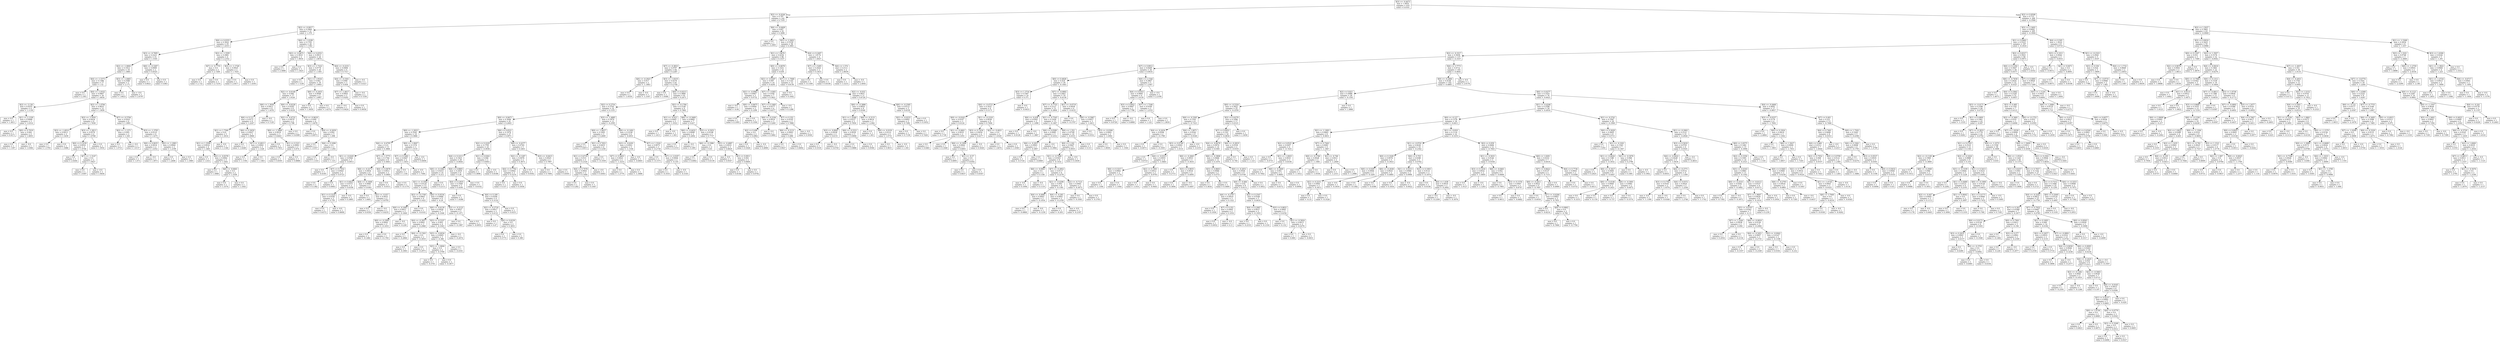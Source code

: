 digraph Tree {
node [shape=box] ;
0 [label="X[3] <= -0.4473\nmse = 1.0055\nsamples = 410\nvalue = 0.0161"] ;
1 [label="X[2] <= -0.4244\nmse = 0.797\nsamples = 142\nvalue = 0.7193"] ;
0 -> 1 [labeldistance=2.5, labelangle=45, headlabel="True"] ;
2 [label="X[2] <= -0.9017\nmse = 0.2964\nsamples = 51\nvalue = 1.379"] ;
1 -> 2 ;
3 [label="X[6] <= 0.0355\nmse = 0.3022\nsamples = 25\nvalue = 1.6315"] ;
2 -> 3 ;
4 [label="X[3] <= -0.7695\nmse = 0.2223\nsamples = 21\nvalue = 1.5165"] ;
3 -> 4 ;
5 [label="X[2] <= -1.0692\nmse = 0.1912\nsamples = 19\nvalue = 1.5885"] ;
4 -> 5 ;
6 [label="X[4] <= -1.5373\nmse = 0.1386\nsamples = 17\nvalue = 1.52"] ;
5 -> 6 ;
7 [label="mse = 0.0\nsamples = 1\nvalue = 2.393"] ;
6 -> 7 ;
8 [label="X[4] <= -1.0332\nmse = 0.0967\nsamples = 16\nvalue = 1.4654"] ;
6 -> 8 ;
9 [label="X[2] <= -3.136\nmse = 0.0255\nsamples = 4\nvalue = 1.1138"] ;
8 -> 9 ;
10 [label="mse = 0.0\nsamples = 1\nvalue = 1.3611"] ;
9 -> 10 ;
11 [label="X[1] <= 2.1339\nmse = 0.0068\nsamples = 3\nvalue = 1.0314"] ;
9 -> 11 ;
12 [label="mse = 0.0\nsamples = 1\nvalue = 0.9271"] ;
11 -> 12 ;
13 [label="X[0] <= 0.7019\nmse = 0.002\nsamples = 2\nvalue = 1.0835"] ;
11 -> 13 ;
14 [label="mse = 0.0\nsamples = 1\nvalue = 1.1287"] ;
13 -> 14 ;
15 [label="mse = -0.0\nsamples = 1\nvalue = 1.0384"] ;
13 -> 15 ;
16 [label="X[2] <= -1.4794\nmse = 0.0655\nsamples = 12\nvalue = 1.5826"] ;
8 -> 16 ;
17 [label="X[2] <= -1.9591\nmse = 0.0434\nsamples = 6\nvalue = 1.7658"] ;
16 -> 17 ;
18 [label="X[3] <= -1.4014\nmse = 0.0013\nsamples = 2\nvalue = 1.5439"] ;
17 -> 18 ;
19 [label="mse = 0.0\nsamples = 1\nvalue = 1.5793"] ;
18 -> 19 ;
20 [label="mse = 0.0\nsamples = 1\nvalue = 1.5086"] ;
18 -> 20 ;
21 [label="X[3] <= -1.2813\nmse = 0.0276\nsamples = 4\nvalue = 1.8768"] ;
17 -> 21 ;
22 [label="X[0] <= 0.3239\nmse = 0.0016\nsamples = 3\nvalue = 1.9706"] ;
21 -> 22 ;
23 [label="mse = 0.0\nsamples = 1\nvalue = 2.0264"] ;
22 -> 23 ;
24 [label="X[7] <= -1.3147\nmse = 0.0\nsamples = 2\nvalue = 1.9427"] ;
22 -> 24 ;
25 [label="mse = 0.0\nsamples = 1\nvalue = 1.9397"] ;
24 -> 25 ;
26 [label="mse = -0.0\nsamples = 1\nvalue = 1.9456"] ;
24 -> 26 ;
27 [label="mse = 0.0\nsamples = 1\nvalue = 1.5954"] ;
21 -> 27 ;
28 [label="X[7] <= -0.5794\nmse = 0.0203\nsamples = 6\nvalue = 1.3993"] ;
16 -> 28 ;
29 [label="X[2] <= -1.1371\nmse = 0.005\nsamples = 2\nvalue = 1.543"] ;
28 -> 29 ;
30 [label="mse = 0.0\nsamples = 1\nvalue = 1.4723"] ;
29 -> 30 ;
31 [label="mse = -0.0\nsamples = 1\nvalue = 1.6137"] ;
29 -> 31 ;
32 [label="X[3] <= -1.3795\nmse = 0.0125\nsamples = 4\nvalue = 1.3275"] ;
28 -> 32 ;
33 [label="X[0] <= 0.0635\nmse = 0.0014\nsamples = 2\nvalue = 1.4352"] ;
32 -> 33 ;
34 [label="mse = 0.0\nsamples = 1\nvalue = 1.473"] ;
33 -> 34 ;
35 [label="mse = -0.0\nsamples = 1\nvalue = 1.3973"] ;
33 -> 35 ;
36 [label="X[2] <= -1.2983\nmse = 0.0004\nsamples = 2\nvalue = 1.2199"] ;
32 -> 36 ;
37 [label="mse = 0.0\nsamples = 1\nvalue = 1.2408"] ;
36 -> 37 ;
38 [label="mse = 0.0\nsamples = 1\nvalue = 1.1989"] ;
36 -> 38 ;
39 [label="X[3] <= -1.0465\nmse = 0.2588\nsamples = 2\nvalue = 2.171"] ;
5 -> 39 ;
40 [label="mse = 0.0\nsamples = 1\nvalue = 1.6623"] ;
39 -> 40 ;
41 [label="mse = -0.0\nsamples = 1\nvalue = 2.6797"] ;
39 -> 41 ;
42 [label="X[6] <= -0.3287\nmse = 0.0009\nsamples = 2\nvalue = 0.8325"] ;
4 -> 42 ;
43 [label="mse = 0.0\nsamples = 1\nvalue = 0.8021"] ;
42 -> 43 ;
44 [label="mse = 0.0\nsamples = 1\nvalue = 0.863"] ;
42 -> 44 ;
45 [label="X[2] <= -1.5595\nmse = 0.2881\nsamples = 4\nvalue = 2.2352"] ;
3 -> 45 ;
46 [label="X[7] <= -0.7755\nmse = 0.0\nsamples = 2\nvalue = 2.7269"] ;
45 -> 46 ;
47 [label="mse = 0.0\nsamples = 1\nvalue = 2.732"] ;
46 -> 47 ;
48 [label="mse = 0.0\nsamples = 1\nvalue = 2.7219"] ;
46 -> 48 ;
49 [label="X[3] <= -1.1728\nmse = 0.0925\nsamples = 2\nvalue = 1.7435"] ;
45 -> 49 ;
50 [label="mse = 0.0\nsamples = 1\nvalue = 2.0477"] ;
49 -> 50 ;
51 [label="mse = 0.0\nsamples = 1\nvalue = 1.4393"] ;
49 -> 51 ;
52 [label="X[4] <= -1.0189\nmse = 0.1705\nsamples = 26\nvalue = 1.1362"] ;
2 -> 52 ;
53 [label="X[2] <= -0.4672\nmse = 0.3833\nsamples = 2\nvalue = 1.9616"] ;
52 -> 53 ;
54 [label="mse = 0.0\nsamples = 1\nvalue = 2.5808"] ;
53 -> 54 ;
55 [label="mse = 0.0\nsamples = 1\nvalue = 1.3425"] ;
53 -> 55 ;
56 [label="X[0] <= 0.4352\nmse = 0.0913\nsamples = 24\nvalue = 1.0674"] ;
52 -> 56 ;
57 [label="X[3] <= -1.7322\nmse = 0.0774\nsamples = 20\nvalue = 1.1305"] ;
56 -> 57 ;
58 [label="mse = 0.0\nsamples = 1\nvalue = 1.7238"] ;
57 -> 58 ;
59 [label="X[1] <= 1.9554\nmse = 0.062\nsamples = 19\nvalue = 1.0993"] ;
57 -> 59 ;
60 [label="X[2] <= -0.6148\nmse = 0.048\nsamples = 17\nvalue = 1.0526"] ;
59 -> 60 ;
61 [label="X[6] <= 1.3936\nmse = 0.0411\nsamples = 9\nvalue = 1.1678"] ;
60 -> 61 ;
62 [label="X[6] <= 0.111\nmse = 0.0171\nsamples = 8\nvalue = 1.2247"] ;
61 -> 62 ;
63 [label="X[1] <= 1.7566\nmse = 0.01\nsamples = 5\nvalue = 1.3014"] ;
62 -> 63 ;
64 [label="X[1] <= 1.3594\nmse = 0.0016\nsamples = 4\nvalue = 1.3481"] ;
63 -> 64 ;
65 [label="mse = 0.0\nsamples = 1\nvalue = 1.414"] ;
64 -> 65 ;
66 [label="X[2] <= -0.8378\nmse = 0.0002\nsamples = 3\nvalue = 1.3262"] ;
64 -> 66 ;
67 [label="mse = 0.0\nsamples = 1\nvalue = 1.3068"] ;
66 -> 67 ;
68 [label="X[0] <= -0.6661\nmse = 0.0\nsamples = 2\nvalue = 1.3358"] ;
66 -> 68 ;
69 [label="mse = 0.0\nsamples = 1\nvalue = 1.3374"] ;
68 -> 69 ;
70 [label="mse = 0.0\nsamples = 1\nvalue = 1.3343"] ;
68 -> 70 ;
71 [label="mse = -0.0\nsamples = 1\nvalue = 1.1146"] ;
63 -> 71 ;
72 [label="X[6] <= 0.3659\nmse = 0.0027\nsamples = 3\nvalue = 1.0968"] ;
62 -> 72 ;
73 [label="mse = 0.0\nsamples = 1\nvalue = 1.0248"] ;
72 -> 73 ;
74 [label="X[7] <= -0.4813\nmse = 0.0002\nsamples = 2\nvalue = 1.1328"] ;
72 -> 74 ;
75 [label="mse = 0.0\nsamples = 1\nvalue = 1.1194"] ;
74 -> 75 ;
76 [label="mse = 0.0\nsamples = 1\nvalue = 1.1463"] ;
74 -> 76 ;
77 [label="mse = -0.0\nsamples = 1\nvalue = 0.7129"] ;
61 -> 77 ;
78 [label="X[0] <= -0.6228\nmse = 0.0241\nsamples = 8\nvalue = 0.9229"] ;
60 -> 78 ;
79 [label="X[2] <= -0.4732\nmse = 0.0079\nsamples = 4\nvalue = 0.798"] ;
78 -> 79 ;
80 [label="X[0] <= -1.5868\nmse = 0.0019\nsamples = 3\nvalue = 0.8443"] ;
79 -> 80 ;
81 [label="mse = 0.0\nsamples = 1\nvalue = 0.7851"] ;
80 -> 81 ;
82 [label="X[1] <= 0.523\nmse = 0.0002\nsamples = 2\nvalue = 0.874"] ;
80 -> 82 ;
83 [label="mse = 0.0\nsamples = 1\nvalue = 0.8591"] ;
82 -> 83 ;
84 [label="mse = 0.0\nsamples = 1\nvalue = 0.8888"] ;
82 -> 84 ;
85 [label="mse = 0.0\nsamples = 1\nvalue = 0.6589"] ;
79 -> 85 ;
86 [label="X[3] <= -0.9618\nmse = 0.009\nsamples = 4\nvalue = 1.0478"] ;
78 -> 86 ;
87 [label="mse = 0.0\nsamples = 1\nvalue = 0.8973"] ;
86 -> 87 ;
88 [label="X[4] <= -0.2659\nmse = 0.002\nsamples = 3\nvalue = 1.098"] ;
86 -> 88 ;
89 [label="mse = 0.0\nsamples = 1\nvalue = 1.0357"] ;
88 -> 89 ;
90 [label="X[4] <= 0.1696\nmse = 0.0\nsamples = 2\nvalue = 1.1292"] ;
88 -> 90 ;
91 [label="mse = 0.0\nsamples = 1\nvalue = 1.1333"] ;
90 -> 91 ;
92 [label="mse = -0.0\nsamples = 1\nvalue = 1.125"] ;
90 -> 92 ;
93 [label="X[6] <= -0.2455\nmse = 0.0048\nsamples = 2\nvalue = 1.4967"] ;
59 -> 93 ;
94 [label="mse = 0.0\nsamples = 1\nvalue = 1.5659"] ;
93 -> 94 ;
95 [label="mse = 0.0\nsamples = 1\nvalue = 1.4274"] ;
93 -> 95 ;
96 [label="X[4] <= -0.2231\nmse = 0.0406\nsamples = 4\nvalue = 0.7517"] ;
56 -> 96 ;
97 [label="X[4] <= -0.5561\nmse = 0.009\nsamples = 3\nvalue = 0.858"] ;
96 -> 97 ;
98 [label="X[7] <= -1.4617\nmse = 0.0003\nsamples = 2\nvalue = 0.9241"] ;
97 -> 98 ;
99 [label="mse = -0.0\nsamples = 1\nvalue = 0.9424"] ;
98 -> 99 ;
100 [label="mse = 0.0\nsamples = 1\nvalue = 0.9058"] ;
98 -> 100 ;
101 [label="mse = -0.0\nsamples = 1\nvalue = 0.7258"] ;
97 -> 101 ;
102 [label="mse = -0.0\nsamples = 1\nvalue = 0.4327"] ;
96 -> 102 ;
103 [label="X[6] <= -0.6409\nmse = 0.697\nsamples = 91\nvalue = 0.3496"] ;
1 -> 103 ;
104 [label="mse = 0.0\nsamples = 1\nvalue = -3.2905"] ;
103 -> 104 ;
105 [label="X[5] <= 2.3402\nmse = 0.5559\nsamples = 90\nvalue = 0.3901"] ;
103 -> 105 ;
106 [label="X[1] <= 1.0676\nmse = 0.4256\nsamples = 86\nvalue = 0.3337"] ;
105 -> 106 ;
107 [label="X[7] <= -0.3833\nmse = 0.4797\nsamples = 64\nvalue = 0.2287"] ;
106 -> 107 ;
108 [label="X[6] <= -0.2923\nmse = 0.017\nsamples = 2\nvalue = -1.1863"] ;
107 -> 108 ;
109 [label="mse = 0.0\nsamples = 1\nvalue = -1.0559"] ;
108 -> 109 ;
110 [label="mse = -0.0\nsamples = 1\nvalue = -1.3167"] ;
108 -> 110 ;
111 [label="X[3] <= -1.8319\nmse = 0.4279\nsamples = 62\nvalue = 0.2744"] ;
107 -> 111 ;
112 [label="mse = 0.0\nsamples = 1\nvalue = 1.9368"] ;
111 -> 112 ;
113 [label="X[0] <= 0.0213\nmse = 0.3889\nsamples = 61\nvalue = 0.2471"] ;
111 -> 113 ;
114 [label="X[2] <= 0.2754\nmse = 0.3701\nsamples = 52\nvalue = 0.1535"] ;
113 -> 114 ;
115 [label="X[0] <= -0.8471\nmse = 0.3048\nsamples = 41\nvalue = 0.2643"] ;
114 -> 115 ;
116 [label="X[0] <= -1.2023\nmse = 0.3542\nsamples = 14\nvalue = 0.5866"] ;
115 -> 116 ;
117 [label="X[4] <= -0.4795\nmse = 0.23\nsamples = 11\nvalue = 0.3884"] ;
116 -> 117 ;
118 [label="X[1] <= -0.0245\nmse = 0.0564\nsamples = 3\nvalue = -0.0913"] ;
117 -> 118 ;
119 [label="mse = 0.0\nsamples = 1\nvalue = -0.4185"] ;
118 -> 119 ;
120 [label="X[7] <= 0.7932\nmse = 0.0043\nsamples = 2\nvalue = 0.0723"] ;
118 -> 120 ;
121 [label="mse = 0.0\nsamples = 1\nvalue = 0.1382"] ;
120 -> 121 ;
122 [label="mse = 0.0\nsamples = 1\nvalue = 0.0063"] ;
120 -> 122 ;
123 [label="X[7] <= 1.5775\nmse = 0.1764\nsamples = 8\nvalue = 0.5683"] ;
117 -> 123 ;
124 [label="X[6] <= -0.2273\nmse = 0.0454\nsamples = 6\nvalue = 0.7859"] ;
123 -> 124 ;
125 [label="X[1] <= 0.6623\nmse = 0.0373\nsamples = 3\nvalue = 0.6358"] ;
124 -> 125 ;
126 [label="X[1] <= 0.3224\nmse = 0.0104\nsamples = 2\nvalue = 0.759"] ;
125 -> 126 ;
127 [label="mse = 0.0\nsamples = 1\nvalue = 0.6572"] ;
126 -> 127 ;
128 [label="mse = -0.0\nsamples = 1\nvalue = 0.8608"] ;
126 -> 128 ;
129 [label="mse = -0.0\nsamples = 1\nvalue = 0.3895"] ;
125 -> 129 ;
130 [label="X[4] <= -0.1608\nmse = 0.0085\nsamples = 3\nvalue = 0.9361"] ;
124 -> 130 ;
131 [label="mse = 0.0\nsamples = 1\nvalue = 1.0491"] ;
130 -> 131 ;
132 [label="X[2] <= -0.057\nmse = 0.0031\nsamples = 2\nvalue = 0.8795"] ;
130 -> 132 ;
133 [label="mse = 0.0\nsamples = 1\nvalue = 0.9356"] ;
132 -> 133 ;
134 [label="mse = -0.0\nsamples = 1\nvalue = 0.8235"] ;
132 -> 134 ;
135 [label="X[4] <= 0.0678\nmse = 0.0011\nsamples = 2\nvalue = -0.0845"] ;
123 -> 135 ;
136 [label="mse = 0.0\nsamples = 1\nvalue = -0.0511"] ;
135 -> 136 ;
137 [label="mse = 0.0\nsamples = 1\nvalue = -0.1179"] ;
135 -> 137 ;
138 [label="X[0] <= -1.0047\nmse = 0.1374\nsamples = 3\nvalue = 1.3133"] ;
116 -> 138 ;
139 [label="X[7] <= 0.5481\nmse = 0.0447\nsamples = 2\nvalue = 1.5453"] ;
138 -> 139 ;
140 [label="mse = 0.0\nsamples = 1\nvalue = 1.334"] ;
139 -> 140 ;
141 [label="mse = -0.0\nsamples = 1\nvalue = 1.7566"] ;
139 -> 141 ;
142 [label="mse = -0.0\nsamples = 1\nvalue = 0.8494"] ;
138 -> 142 ;
143 [label="X[6] <= 0.6521\nmse = 0.1974\nsamples = 27\nvalue = 0.0971"] ;
115 -> 143 ;
144 [label="X[2] <= 0.2229\nmse = 0.1705\nsamples = 22\nvalue = -0.0036"] ;
143 -> 144 ;
145 [label="X[4] <= 0.2213\nmse = 0.1423\nsamples = 20\nvalue = -0.0644"] ;
144 -> 145 ;
146 [label="X[0] <= -0.1062\nmse = 0.0253\nsamples = 14\nvalue = -0.212"] ;
145 -> 146 ;
147 [label="X[1] <= -0.3562\nmse = 0.0124\nsamples = 13\nvalue = -0.2445"] ;
146 -> 147 ;
148 [label="X[2] <= -0.1749\nmse = 0.0063\nsamples = 4\nvalue = -0.1422"] ;
147 -> 148 ;
149 [label="X[0] <= -0.1683\nmse = 0.0011\nsamples = 3\nvalue = -0.1849"] ;
148 -> 149 ;
150 [label="X[0] <= -0.1994\nmse = 0.0002\nsamples = 2\nvalue = -0.1633"] ;
149 -> 150 ;
151 [label="mse = 0.0\nsamples = 1\nvalue = -0.1482"] ;
150 -> 151 ;
152 [label="mse = 0.0\nsamples = 1\nvalue = -0.1783"] ;
150 -> 152 ;
153 [label="mse = -0.0\nsamples = 1\nvalue = -0.228"] ;
149 -> 153 ;
154 [label="mse = 0.0\nsamples = 1\nvalue = -0.0143"] ;
148 -> 154 ;
155 [label="X[4] <= 0.0534\nmse = 0.0084\nsamples = 9\nvalue = -0.29"] ;
147 -> 155 ;
156 [label="X[0] <= -0.6139\nmse = 0.0026\nsamples = 7\nvalue = -0.3308"] ;
155 -> 156 ;
157 [label="X[4] <= -0.3957\nmse = 0.0001\nsamples = 3\nvalue = -0.2968"] ;
156 -> 157 ;
158 [label="mse = 0.0\nsamples = 1\nvalue = -0.2866"] ;
157 -> 158 ;
159 [label="X[4] <= -0.1563\nmse = 0.0\nsamples = 2\nvalue = -0.3019"] ;
157 -> 159 ;
160 [label="mse = 0.0\nsamples = 1\nvalue = -0.3065"] ;
159 -> 160 ;
161 [label="mse = 0.0\nsamples = 1\nvalue = -0.2973"] ;
159 -> 161 ;
162 [label="X[3] <= -0.5337\nmse = 0.003\nsamples = 4\nvalue = -0.3563"] ;
156 -> 162 ;
163 [label="X[3] <= -0.6034\nmse = 0.0005\nsamples = 3\nvalue = -0.386"] ;
162 -> 163 ;
164 [label="X[3] <= -1.0604\nmse = 0.0\nsamples = 2\nvalue = -0.3709"] ;
163 -> 164 ;
165 [label="mse = 0.0\nsamples = 1\nvalue = -0.3741"] ;
164 -> 165 ;
166 [label="mse = 0.0\nsamples = 1\nvalue = -0.3677"] ;
164 -> 166 ;
167 [label="mse = 0.0\nsamples = 1\nvalue = -0.4161"] ;
163 -> 167 ;
168 [label="mse = -0.0\nsamples = 1\nvalue = -0.2674"] ;
162 -> 168 ;
169 [label="X[2] <= -0.2133\nmse = 0.0027\nsamples = 2\nvalue = -0.1471"] ;
155 -> 169 ;
170 [label="mse = 0.0\nsamples = 1\nvalue = -0.1987"] ;
169 -> 170 ;
171 [label="mse = 0.0\nsamples = 1\nvalue = -0.0955"] ;
169 -> 171 ;
172 [label="mse = 0.0\nsamples = 1\nvalue = 0.2111"] ;
146 -> 172 ;
173 [label="X[4] <= 0.8805\nmse = 0.2459\nsamples = 6\nvalue = 0.28"] ;
145 -> 173 ;
174 [label="X[4] <= 0.2835\nmse = 0.1049\nsamples = 5\nvalue = 0.4581"] ;
173 -> 174 ;
175 [label="mse = 0.0\nsamples = 1\nvalue = 1.0286"] ;
174 -> 175 ;
176 [label="X[6] <= 0.189\nmse = 0.0294\nsamples = 4\nvalue = 0.3154"] ;
174 -> 176 ;
177 [label="X[2] <= -0.2718\nmse = 0.0017\nsamples = 3\nvalue = 0.4122"] ;
176 -> 177 ;
178 [label="mse = 0.0\nsamples = 1\nvalue = 0.47"] ;
177 -> 178 ;
179 [label="X[4] <= 0.6239\nmse = 0.0\nsamples = 2\nvalue = 0.3833"] ;
177 -> 179 ;
180 [label="mse = 0.0\nsamples = 1\nvalue = 0.3775"] ;
179 -> 180 ;
181 [label="mse = 0.0\nsamples = 1\nvalue = 0.389"] ;
179 -> 181 ;
182 [label="mse = 0.0\nsamples = 1\nvalue = 0.0251"] ;
176 -> 182 ;
183 [label="mse = 0.0\nsamples = 1\nvalue = -0.6102"] ;
173 -> 183 ;
184 [label="X[1] <= 0.0262\nmse = 0.046\nsamples = 2\nvalue = 0.6043"] ;
144 -> 184 ;
185 [label="mse = 0.0\nsamples = 1\nvalue = 0.3898"] ;
184 -> 185 ;
186 [label="mse = -0.0\nsamples = 1\nvalue = 0.8188"] ;
184 -> 186 ;
187 [label="X[0] <= -0.4377\nmse = 0.0745\nsamples = 5\nvalue = 0.5403"] ;
143 -> 187 ;
188 [label="X[2] <= -0.1287\nmse = 0.0476\nsamples = 3\nvalue = 0.3673"] ;
187 -> 188 ;
189 [label="X[4] <= 0.7702\nmse = 0.0002\nsamples = 2\nvalue = 0.5214"] ;
188 -> 189 ;
190 [label="mse = 0.0\nsamples = 1\nvalue = 0.537"] ;
189 -> 190 ;
191 [label="mse = 0.0\nsamples = 1\nvalue = 0.5058"] ;
189 -> 191 ;
192 [label="mse = 0.0\nsamples = 1\nvalue = 0.0592"] ;
188 -> 192 ;
193 [label="X[3] <= -0.6415\nmse = 0.0025\nsamples = 2\nvalue = 0.7997"] ;
187 -> 193 ;
194 [label="mse = 0.0\nsamples = 1\nvalue = 0.7494"] ;
193 -> 194 ;
195 [label="mse = 0.0\nsamples = 1\nvalue = 0.8501"] ;
193 -> 195 ;
196 [label="X[3] <= -1.4885\nmse = 0.3974\nsamples = 11\nvalue = -0.2595"] ;
114 -> 196 ;
197 [label="X[0] <= -1.8437\nmse = 0.1093\nsamples = 5\nvalue = 0.2609"] ;
196 -> 197 ;
198 [label="mse = 0.0\nsamples = 1\nvalue = 0.8013"] ;
197 -> 198 ;
199 [label="X[1] <= 0.7452\nmse = 0.0453\nsamples = 4\nvalue = 0.1258"] ;
197 -> 199 ;
200 [label="X[1] <= 0.4718\nmse = 0.015\nsamples = 3\nvalue = 0.2324"] ;
199 -> 200 ;
201 [label="X[4] <= 0.7078\nmse = 0.0003\nsamples = 2\nvalue = 0.1464"] ;
200 -> 201 ;
202 [label="mse = 0.0\nsamples = 1\nvalue = 0.1282"] ;
201 -> 202 ;
203 [label="mse = 0.0\nsamples = 1\nvalue = 0.1647"] ;
201 -> 203 ;
204 [label="mse = -0.0\nsamples = 1\nvalue = 0.4043"] ;
200 -> 204 ;
205 [label="mse = 0.0\nsamples = 1\nvalue = -0.1939"] ;
199 -> 205 ;
206 [label="X[6] <= -0.1492\nmse = 0.2238\nsamples = 6\nvalue = -0.6931"] ;
196 -> 206 ;
207 [label="X[3] <= -0.6291\nmse = 0.0921\nsamples = 3\nvalue = -1.1104"] ;
206 -> 207 ;
208 [label="X[7] <= 0.9403\nmse = 0.0021\nsamples = 2\nvalue = -1.3233"] ;
207 -> 208 ;
209 [label="mse = 0.0\nsamples = 1\nvalue = -1.2779"] ;
208 -> 209 ;
210 [label="mse = 0.0\nsamples = 1\nvalue = -1.3688"] ;
208 -> 210 ;
211 [label="mse = -0.0\nsamples = 1\nvalue = -0.6845"] ;
207 -> 211 ;
212 [label="X[7] <= 1.3324\nmse = 0.0073\nsamples = 3\nvalue = -0.2758"] ;
206 -> 212 ;
213 [label="mse = 0.0\nsamples = 1\nvalue = -0.1575"] ;
212 -> 213 ;
214 [label="X[7] <= 2.0187\nmse = 0.0004\nsamples = 2\nvalue = -0.335"] ;
212 -> 214 ;
215 [label="mse = 0.0\nsamples = 1\nvalue = -0.3555"] ;
214 -> 215 ;
216 [label="mse = -0.0\nsamples = 1\nvalue = -0.3145"] ;
214 -> 216 ;
217 [label="X[2] <= -0.1784\nmse = 0.1538\nsamples = 9\nvalue = 0.7882"] ;
113 -> 217 ;
218 [label="X[1] <= -0.023\nmse = 0.0445\nsamples = 2\nvalue = 1.3522"] ;
217 -> 218 ;
219 [label="mse = 0.0\nsamples = 1\nvalue = 1.1413"] ;
218 -> 219 ;
220 [label="mse = -0.0\nsamples = 1\nvalue = 1.563"] ;
218 -> 220 ;
221 [label="X[6] <= -0.3469\nmse = 0.0682\nsamples = 7\nvalue = 0.627"] ;
217 -> 221 ;
222 [label="X[6] <= -0.4432\nmse = 0.0008\nsamples = 2\nvalue = 0.2602"] ;
221 -> 222 ;
223 [label="mse = 0.0\nsamples = 1\nvalue = 0.2314"] ;
222 -> 223 ;
224 [label="mse = -0.0\nsamples = 1\nvalue = 0.289"] ;
222 -> 224 ;
225 [label="X[3] <= -0.5051\nmse = 0.0198\nsamples = 5\nvalue = 0.7737"] ;
221 -> 225 ;
226 [label="X[6] <= -0.1986\nmse = 0.0\nsamples = 2\nvalue = 0.61"] ;
225 -> 226 ;
227 [label="mse = 0.0\nsamples = 1\nvalue = 0.6062"] ;
226 -> 227 ;
228 [label="mse = 0.0\nsamples = 1\nvalue = 0.6139"] ;
226 -> 228 ;
229 [label="X[3] <= -0.4887\nmse = 0.0033\nsamples = 3\nvalue = 0.8829"] ;
225 -> 229 ;
230 [label="mse = -0.0\nsamples = 1\nvalue = 0.9547"] ;
229 -> 230 ;
231 [label="X[1] <= 0.0911\nmse = 0.001\nsamples = 2\nvalue = 0.8469"] ;
229 -> 231 ;
232 [label="mse = 0.0\nsamples = 1\nvalue = 0.8146"] ;
231 -> 232 ;
233 [label="mse = 0.0\nsamples = 1\nvalue = 0.8792"] ;
231 -> 233 ;
234 [label="X[0] <= -0.6678\nmse = 0.1431\nsamples = 22\nvalue = 0.639"] ;
106 -> 234 ;
235 [label="X[2] <= -0.0297\nmse = 0.097\nsamples = 10\nvalue = 0.4295"] ;
234 -> 235 ;
236 [label="X[2] <= -0.0963\nmse = 0.0067\nsamples = 3\nvalue = 0.0732"] ;
235 -> 236 ;
237 [label="mse = -0.0\nsamples = 1\nvalue = -0.04"] ;
236 -> 237 ;
238 [label="X[0] <= -0.8675\nmse = 0.0004\nsamples = 2\nvalue = 0.1299"] ;
236 -> 238 ;
239 [label="mse = 0.0\nsamples = 1\nvalue = 0.1093"] ;
238 -> 239 ;
240 [label="mse = 0.0\nsamples = 1\nvalue = 0.1504"] ;
238 -> 240 ;
241 [label="X[7] <= 1.0383\nmse = 0.058\nsamples = 7\nvalue = 0.5821"] ;
235 -> 241 ;
242 [label="X[7] <= 0.1069\nmse = 0.0277\nsamples = 6\nvalue = 0.6577"] ;
241 -> 242 ;
243 [label="X[6] <= -0.2194\nmse = 0.0019\nsamples = 3\nvalue = 0.5269"] ;
242 -> 243 ;
244 [label="X[2] <= 0.496\nmse = 0.0\nsamples = 2\nvalue = 0.4962"] ;
243 -> 244 ;
245 [label="mse = 0.0\nsamples = 1\nvalue = 0.5026"] ;
244 -> 245 ;
246 [label="mse = -0.0\nsamples = 1\nvalue = 0.4898"] ;
244 -> 246 ;
247 [label="mse = -0.0\nsamples = 1\nvalue = 0.5882"] ;
243 -> 247 ;
248 [label="X[7] <= 0.352\nmse = 0.0192\nsamples = 3\nvalue = 0.7886"] ;
242 -> 248 ;
249 [label="X[6] <= -0.3131\nmse = 0.0003\nsamples = 2\nvalue = 0.886"] ;
248 -> 249 ;
250 [label="mse = 0.0\nsamples = 1\nvalue = 0.9027"] ;
249 -> 250 ;
251 [label="mse = 0.0\nsamples = 1\nvalue = 0.8692"] ;
249 -> 251 ;
252 [label="mse = -0.0\nsamples = 1\nvalue = 0.5938"] ;
248 -> 252 ;
253 [label="mse = -0.0\nsamples = 1\nvalue = 0.1286"] ;
241 -> 253 ;
254 [label="X[7] <= -1.7068\nmse = 0.1145\nsamples = 12\nvalue = 0.8136"] ;
234 -> 254 ;
255 [label="mse = 0.0\nsamples = 1\nvalue = 0.1642"] ;
254 -> 255 ;
256 [label="X[2] <= -0.032\nmse = 0.0831\nsamples = 11\nvalue = 0.8726"] ;
254 -> 256 ;
257 [label="X[6] <= -0.3886\nmse = 0.0854\nsamples = 8\nvalue = 0.9546"] ;
256 -> 257 ;
258 [label="X[1] <= 1.4368\nmse = 0.0237\nsamples = 5\nvalue = 0.7856"] ;
257 -> 258 ;
259 [label="X[3] <= -0.8941\nmse = 0.0038\nsamples = 2\nvalue = 0.6131"] ;
258 -> 259 ;
260 [label="mse = 0.0\nsamples = 1\nvalue = 0.5518"] ;
259 -> 260 ;
261 [label="mse = -0.0\nsamples = 1\nvalue = 0.6745"] ;
259 -> 261 ;
262 [label="X[6] <= -0.5551\nmse = 0.0039\nsamples = 3\nvalue = 0.9006"] ;
258 -> 262 ;
263 [label="mse = 0.0\nsamples = 1\nvalue = 0.9886"] ;
262 -> 263 ;
264 [label="mse = 0.0\nsamples = 2\nvalue = 0.8566"] ;
262 -> 264 ;
265 [label="X[6] <= -0.3131\nmse = 0.0614\nsamples = 3\nvalue = 1.2364"] ;
257 -> 265 ;
266 [label="mse = 0.0\nsamples = 1\nvalue = 1.563"] ;
265 -> 266 ;
267 [label="X[6] <= -0.0191\nmse = 0.0121\nsamples = 2\nvalue = 1.0731"] ;
265 -> 267 ;
268 [label="mse = 0.0\nsamples = 1\nvalue = 0.9631"] ;
267 -> 268 ;
269 [label="mse = -0.0\nsamples = 1\nvalue = 1.183"] ;
267 -> 269 ;
270 [label="X[6] <= -0.2585\nmse = 0.0112\nsamples = 3\nvalue = 0.6539"] ;
256 -> 270 ;
271 [label="X[2] <= -0.0233\nmse = 0.0002\nsamples = 2\nvalue = 0.7282"] ;
270 -> 271 ;
272 [label="mse = 0.0\nsamples = 1\nvalue = 0.7138"] ;
271 -> 272 ;
273 [label="mse = 0.0\nsamples = 1\nvalue = 0.7426"] ;
271 -> 273 ;
274 [label="mse = 0.0\nsamples = 1\nvalue = 0.5052"] ;
270 -> 274 ;
275 [label="X[4] <= 0.2497\nmse = 1.8174\nsamples = 4\nvalue = 1.6027"] ;
105 -> 275 ;
276 [label="X[7] <= 1.5285\nmse = 0.2424\nsamples = 2\nvalue = 0.3415"] ;
275 -> 276 ;
277 [label="mse = 0.0\nsamples = 1\nvalue = -0.1509"] ;
276 -> 277 ;
278 [label="mse = 0.0\nsamples = 1\nvalue = 0.8338"] ;
276 -> 278 ;
279 [label="X[4] <= 1.574\nmse = 0.2111\nsamples = 2\nvalue = 2.8639"] ;
275 -> 279 ;
280 [label="mse = 0.0\nsamples = 1\nvalue = 3.3233"] ;
279 -> 280 ;
281 [label="mse = -0.0\nsamples = 1\nvalue = 2.4045"] ;
279 -> 281 ;
282 [label="X[2] <= 0.8508\nmse = 0.715\nsamples = 268\nvalue = -0.3566"] ;
0 -> 282 [labeldistance=2.5, labelangle=-45, headlabel="False"] ;
283 [label="X[5] <= 2.3402\nmse = 0.6492\nsamples = 205\nvalue = -0.1604"] ;
282 -> 283 ;
284 [label="X[1] <= 0.0462\nmse = 0.5523\nsamples = 197\nvalue = -0.2024"] ;
283 -> 284 ;
285 [label="X[2] <= -0.3317\nmse = 0.5659\nsamples = 137\nvalue = -0.3337"] ;
284 -> 285 ;
286 [label="X[7] <= 0.8912\nmse = 0.6449\nsamples = 34\nvalue = 0.0616"] ;
285 -> 286 ;
287 [label="X[0] <= 0.4828\nmse = 0.418\nsamples = 29\nvalue = -0.1445"] ;
286 -> 287 ;
288 [label="X[3] <= 1.3716\nmse = 0.3387\nsamples = 10\nvalue = 0.371"] ;
287 -> 288 ;
289 [label="X[4] <= -0.4723\nmse = 0.1631\nsamples = 9\nvalue = 0.5171"] ;
288 -> 289 ;
290 [label="X[0] <= -0.0162\nmse = 0.0197\nsamples = 3\nvalue = 0.0124"] ;
289 -> 290 ;
291 [label="mse = 0.0\nsamples = 1\nvalue = -0.1738"] ;
290 -> 291 ;
292 [label="X[1] <= -0.4661\nmse = 0.0035\nsamples = 2\nvalue = 0.1055"] ;
290 -> 292 ;
293 [label="mse = 0.0\nsamples = 1\nvalue = 0.0461"] ;
292 -> 293 ;
294 [label="mse = 0.0\nsamples = 1\nvalue = 0.1648"] ;
292 -> 294 ;
295 [label="X[1] <= -0.2318\nmse = 0.0438\nsamples = 6\nvalue = 0.7694"] ;
289 -> 295 ;
296 [label="X[3] <= 0.7434\nmse = 0.0054\nsamples = 4\nvalue = 0.6277"] ;
295 -> 296 ;
297 [label="X[6] <= -0.1908\nmse = 0.0002\nsamples = 3\nvalue = 0.6693"] ;
296 -> 297 ;
298 [label="mse = 0.0\nsamples = 1\nvalue = 0.6895"] ;
297 -> 298 ;
299 [label="X[1] <= -0.57\nmse = 0.0\nsamples = 2\nvalue = 0.6592"] ;
297 -> 299 ;
300 [label="mse = 0.0\nsamples = 1\nvalue = 0.6637"] ;
299 -> 300 ;
301 [label="mse = 0.0\nsamples = 1\nvalue = 0.6547"] ;
299 -> 301 ;
302 [label="mse = -0.0\nsamples = 1\nvalue = 0.5028"] ;
296 -> 302 ;
303 [label="X[2] <= -0.4021\nmse = 0.0\nsamples = 2\nvalue = 1.0529"] ;
295 -> 303 ;
304 [label="mse = 0.0\nsamples = 1\nvalue = 1.0474"] ;
303 -> 304 ;
305 [label="mse = 0.0\nsamples = 1\nvalue = 1.0583"] ;
303 -> 305 ;
306 [label="mse = -0.0\nsamples = 1\nvalue = -0.9433"] ;
288 -> 306 ;
307 [label="X[7] <= -0.0892\nmse = 0.2463\nsamples = 19\nvalue = -0.4158"] ;
287 -> 307 ;
308 [label="X[7] <= -0.7755\nmse = 0.2127\nsamples = 15\nvalue = -0.2804"] ;
307 -> 308 ;
309 [label="X[6] <= -0.438\nmse = 0.0562\nsamples = 2\nvalue = -1.1498"] ;
308 -> 309 ;
310 [label="mse = 0.0\nsamples = 1\nvalue = -0.9128"] ;
309 -> 310 ;
311 [label="mse = -0.0\nsamples = 1\nvalue = -1.3867"] ;
309 -> 311 ;
312 [label="X[1] <= -0.7545\nmse = 0.1026\nsamples = 13\nvalue = -0.1467"] ;
308 -> 312 ;
313 [label="X[6] <= 0.0589\nmse = 0.0085\nsamples = 3\nvalue = -0.5252"] ;
312 -> 313 ;
314 [label="X[6] <= -0.2637\nmse = 0.0003\nsamples = 2\nvalue = -0.5897"] ;
313 -> 314 ;
315 [label="mse = 0.0\nsamples = 1\nvalue = -0.5724"] ;
314 -> 315 ;
316 [label="mse = 0.0\nsamples = 1\nvalue = -0.6069"] ;
314 -> 316 ;
317 [label="mse = -0.0\nsamples = 1\nvalue = -0.3964"] ;
313 -> 317 ;
318 [label="X[6] <= 1.352\nmse = 0.0749\nsamples = 10\nvalue = -0.0331"] ;
312 -> 318 ;
319 [label="X[0] <= 2.162\nmse = 0.0467\nsamples = 9\nvalue = -0.0935"] ;
318 -> 319 ;
320 [label="X[1] <= -0.7006\nmse = 0.0303\nsamples = 8\nvalue = -0.1432"] ;
319 -> 320 ;
321 [label="X[6] <= -0.0061\nmse = 0.0\nsamples = 2\nvalue = 0.1106"] ;
320 -> 321 ;
322 [label="mse = -0.0\nsamples = 1\nvalue = 0.1094"] ;
321 -> 322 ;
323 [label="mse = -0.0\nsamples = 1\nvalue = 0.1119"] ;
321 -> 323 ;
324 [label="X[7] <= -0.2852\nmse = 0.0117\nsamples = 6\nvalue = -0.2278"] ;
320 -> 324 ;
325 [label="X[2] <= -0.4296\nmse = 0.003\nsamples = 4\nvalue = -0.1581"] ;
324 -> 325 ;
326 [label="X[4] <= -0.4981\nmse = 0.0003\nsamples = 2\nvalue = -0.1054"] ;
325 -> 326 ;
327 [label="mse = 0.0\nsamples = 1\nvalue = -0.0868"] ;
326 -> 327 ;
328 [label="mse = -0.0\nsamples = 1\nvalue = -0.1239"] ;
326 -> 328 ;
329 [label="X[4] <= -0.283\nmse = 0.0001\nsamples = 2\nvalue = -0.2109"] ;
325 -> 329 ;
330 [label="mse = 0.0\nsamples = 1\nvalue = -0.203"] ;
329 -> 330 ;
331 [label="mse = -0.0\nsamples = 1\nvalue = -0.2187"] ;
329 -> 331 ;
332 [label="X[2] <= -0.7121\nmse = 0.0001\nsamples = 2\nvalue = -0.3673"] ;
324 -> 332 ;
333 [label="mse = 0.0\nsamples = 1\nvalue = -0.3583"] ;
332 -> 333 ;
334 [label="mse = 0.0\nsamples = 1\nvalue = -0.3763"] ;
332 -> 334 ;
335 [label="mse = -0.0\nsamples = 1\nvalue = 0.3039"] ;
319 -> 335 ;
336 [label="mse = 0.0\nsamples = 1\nvalue = 0.511"] ;
318 -> 336 ;
337 [label="X[1] <= -0.6719\nmse = 0.0458\nsamples = 4\nvalue = -0.9235"] ;
307 -> 337 ;
338 [label="mse = 0.0\nsamples = 1\nvalue = -0.5707"] ;
337 -> 338 ;
339 [label="X[6] <= -0.5967\nmse = 0.0057\nsamples = 3\nvalue = -1.0411"] ;
337 -> 339 ;
340 [label="mse = 0.0\nsamples = 1\nvalue = -0.9352"] ;
339 -> 340 ;
341 [label="X[3] <= -0.0306\nmse = 0.0001\nsamples = 2\nvalue = -1.0941"] ;
339 -> 341 ;
342 [label="mse = 0.0\nsamples = 1\nvalue = -1.0838"] ;
341 -> 342 ;
343 [label="mse = 0.0\nsamples = 1\nvalue = -1.1044"] ;
341 -> 343 ;
344 [label="X[0] <= 2.1544\nmse = 0.2867\nsamples = 5\nvalue = 1.2567"] ;
286 -> 344 ;
345 [label="X[4] <= 0.0353\nmse = 0.0685\nsamples = 4\nvalue = 1.0159"] ;
344 -> 345 ;
346 [label="X[3] <= 0.4952\nmse = 0.0087\nsamples = 2\nvalue = 0.7798"] ;
345 -> 346 ;
347 [label="mse = 0.0\nsamples = 1\nvalue = 0.8728"] ;
346 -> 347 ;
348 [label="mse = -0.0\nsamples = 1\nvalue = 0.6868"] ;
346 -> 348 ;
349 [label="X[7] <= 1.7246\nmse = 0.0169\nsamples = 2\nvalue = 1.2519"] ;
345 -> 349 ;
350 [label="mse = 0.0\nsamples = 1\nvalue = 1.122"] ;
349 -> 350 ;
351 [label="mse = 0.0\nsamples = 1\nvalue = 1.3818"] ;
349 -> 351 ;
352 [label="mse = -0.0\nsamples = 1\nvalue = 2.2199"] ;
344 -> 352 ;
353 [label="X[4] <= 3.7773\nmse = 0.4712\nsamples = 103\nvalue = -0.4641"] ;
285 -> 353 ;
354 [label="X[0] <= -0.2484\nmse = 0.4148\nsamples = 102\nvalue = -0.4885"] ;
353 -> 354 ;
355 [label="X[2] <= 0.823\nmse = 0.4986\nsamples = 26\nvalue = -0.1561"] ;
354 -> 355 ;
356 [label="X[0] <= -0.5324\nmse = 0.3922\nsamples = 25\nvalue = -0.2259"] ;
355 -> 356 ;
357 [label="X[6] <= -0.3365\nmse = 0.1501\nsamples = 8\nvalue = -0.7323"] ;
356 -> 357 ;
358 [label="X[4] <= -0.2434\nmse = 0.0294\nsamples = 2\nvalue = -0.1789"] ;
357 -> 358 ;
359 [label="mse = 0.0\nsamples = 1\nvalue = -0.0073"] ;
358 -> 359 ;
360 [label="mse = 0.0\nsamples = 1\nvalue = -0.3505"] ;
358 -> 360 ;
361 [label="X[4] <= 1.0071\nmse = 0.0542\nsamples = 6\nvalue = -0.9168"] ;
357 -> 361 ;
362 [label="X[3] <= 0.0749\nmse = 0.0093\nsamples = 5\nvalue = -1.0131"] ;
361 -> 362 ;
363 [label="mse = 0.0\nsamples = 1\nvalue = -0.8723"] ;
362 -> 363 ;
364 [label="X[4] <= -0.0313\nmse = 0.0055\nsamples = 4\nvalue = -1.0483"] ;
362 -> 364 ;
365 [label="X[6] <= 0.3217\nmse = 0.0002\nsamples = 2\nvalue = -1.1174"] ;
364 -> 365 ;
366 [label="mse = 0.0\nsamples = 1\nvalue = -1.1304"] ;
365 -> 366 ;
367 [label="mse = 0.0\nsamples = 1\nvalue = -1.1044"] ;
365 -> 367 ;
368 [label="X[2] <= 0.1901\nmse = 0.0012\nsamples = 2\nvalue = -0.9793"] ;
364 -> 368 ;
369 [label="mse = 0.0\nsamples = 1\nvalue = -1.014"] ;
368 -> 369 ;
370 [label="mse = 0.0\nsamples = 1\nvalue = -0.9445"] ;
368 -> 370 ;
371 [label="mse = -0.0\nsamples = 1\nvalue = -0.4351"] ;
361 -> 371 ;
372 [label="X[2] <= 0.6279\nmse = 0.3286\nsamples = 17\nvalue = 0.0125"] ;
356 -> 372 ;
373 [label="X[7] <= 0.6952\nmse = 0.193\nsamples = 16\nvalue = -0.0834"] ;
372 -> 373 ;
374 [label="X[4] <= -0.6078\nmse = 0.0974\nsamples = 14\nvalue = 0.0381"] ;
373 -> 374 ;
375 [label="X[6] <= -0.2845\nmse = 0.0053\nsamples = 3\nvalue = -0.3635"] ;
374 -> 375 ;
376 [label="mse = 0.0\nsamples = 1\nvalue = -0.2715"] ;
375 -> 376 ;
377 [label="X[3] <= 0.9655\nmse = 0.0016\nsamples = 2\nvalue = -0.4095"] ;
375 -> 377 ;
378 [label="mse = 0.0\nsamples = 1\nvalue = -0.3694"] ;
377 -> 378 ;
379 [label="mse = -0.0\nsamples = 1\nvalue = -0.4497"] ;
377 -> 379 ;
380 [label="X[6] <= -0.3808\nmse = 0.0666\nsamples = 11\nvalue = 0.1476"] ;
374 -> 380 ;
381 [label="X[3] <= 0.8663\nmse = 0.0084\nsamples = 2\nvalue = 0.4751"] ;
380 -> 381 ;
382 [label="mse = 0.0\nsamples = 1\nvalue = 0.3834"] ;
381 -> 382 ;
383 [label="mse = 0.0\nsamples = 1\nvalue = 0.5669"] ;
381 -> 383 ;
384 [label="X[0] <= -0.2651\nmse = 0.0504\nsamples = 9\nvalue = 0.0749"] ;
380 -> 384 ;
385 [label="X[0] <= -0.484\nmse = 0.02\nsamples = 8\nvalue = 0.0111"] ;
384 -> 385 ;
386 [label="X[6] <= -0.2767\nmse = 0.0019\nsamples = 3\nvalue = 0.1322"] ;
385 -> 386 ;
387 [label="mse = 0.0\nsamples = 1\nvalue = 0.1936"] ;
386 -> 387 ;
388 [label="X[7] <= 0.352\nmse = 0.0001\nsamples = 2\nvalue = 0.1016"] ;
386 -> 388 ;
389 [label="mse = 0.0\nsamples = 1\nvalue = 0.0932"] ;
388 -> 389 ;
390 [label="mse = -0.0\nsamples = 1\nvalue = 0.11"] ;
388 -> 390 ;
391 [label="X[2] <= 0.2547\nmse = 0.0168\nsamples = 5\nvalue = -0.0616"] ;
385 -> 391 ;
392 [label="X[4] <= 0.2997\nmse = 0.0037\nsamples = 2\nvalue = -0.1925"] ;
391 -> 392 ;
393 [label="mse = 0.0\nsamples = 1\nvalue = -0.2535"] ;
392 -> 393 ;
394 [label="mse = 0.0\nsamples = 1\nvalue = -0.1316"] ;
392 -> 394 ;
395 [label="X[3] <= 0.8831\nmse = 0.0065\nsamples = 3\nvalue = 0.0256"] ;
391 -> 395 ;
396 [label="mse = 0.0\nsamples = 1\nvalue = 0.132"] ;
395 -> 396 ;
397 [label="X[1] <= -0.5824\nmse = 0.0013\nsamples = 2\nvalue = -0.0276"] ;
395 -> 397 ;
398 [label="mse = 0.0\nsamples = 1\nvalue = 0.008"] ;
397 -> 398 ;
399 [label="mse = 0.0\nsamples = 1\nvalue = -0.0631"] ;
397 -> 399 ;
400 [label="mse = 0.0\nsamples = 1\nvalue = 0.5852"] ;
384 -> 400 ;
401 [label="X[6] <= -0.2819\nmse = 0.0359\nsamples = 2\nvalue = -0.9335"] ;
373 -> 401 ;
402 [label="mse = 0.0\nsamples = 1\nvalue = -0.744"] ;
401 -> 402 ;
403 [label="mse = 0.0\nsamples = 1\nvalue = -1.123"] ;
401 -> 403 ;
404 [label="mse = 0.0\nsamples = 1\nvalue = 1.5458"] ;
372 -> 404 ;
405 [label="mse = 0.0\nsamples = 1\nvalue = 1.5866"] ;
355 -> 405 ;
406 [label="X[6] <= 0.0277\nmse = 0.3355\nsamples = 76\nvalue = -0.6021"] ;
354 -> 406 ;
407 [label="X[1] <= -0.4246\nmse = 0.2596\nsamples = 59\nvalue = -0.4916"] ;
406 -> 407 ;
408 [label="X[0] <= -0.127\nmse = 0.1378\nsamples = 30\nvalue = -0.6411"] ;
407 -> 408 ;
409 [label="X[1] <= -1.1893\nmse = 0.0665\nsamples = 8\nvalue = -0.9651"] ;
408 -> 409 ;
410 [label="X[2] <= 0.0525\nmse = 0.0267\nsamples = 4\nvalue = -0.7435"] ;
409 -> 410 ;
411 [label="mse = 0.0\nsamples = 1\nvalue = -0.4731"] ;
410 -> 411 ;
412 [label="X[1] <= -1.6925\nmse = 0.0031\nsamples = 3\nvalue = -0.8336"] ;
410 -> 412 ;
413 [label="mse = 0.0\nsamples = 1\nvalue = -0.7642"] ;
412 -> 413 ;
414 [label="X[6] <= -0.3469\nmse = 0.001\nsamples = 2\nvalue = -0.8683"] ;
412 -> 414 ;
415 [label="mse = 0.0\nsamples = 1\nvalue = -0.8372"] ;
414 -> 415 ;
416 [label="mse = 0.0\nsamples = 1\nvalue = -0.8994"] ;
414 -> 416 ;
417 [label="X[7] <= 0.7442\nmse = 0.0081\nsamples = 4\nvalue = -1.1867"] ;
409 -> 417 ;
418 [label="X[0] <= -0.1766\nmse = 0.0028\nsamples = 2\nvalue = -1.1085"] ;
417 -> 418 ;
419 [label="mse = 0.0\nsamples = 1\nvalue = -1.1612"] ;
418 -> 419 ;
420 [label="mse = 0.0\nsamples = 1\nvalue = -1.0558"] ;
418 -> 420 ;
421 [label="X[1] <= -0.746\nmse = 0.0011\nsamples = 2\nvalue = -1.2649"] ;
417 -> 421 ;
422 [label="mse = 0.0\nsamples = 1\nvalue = -1.2311"] ;
421 -> 422 ;
423 [label="mse = 0.0\nsamples = 1\nvalue = -1.2988"] ;
421 -> 423 ;
424 [label="X[1] <= -0.818\nmse = 0.1116\nsamples = 22\nvalue = -0.5233"] ;
408 -> 424 ;
425 [label="X[1] <= -0.9741\nmse = 0.0436\nsamples = 10\nvalue = -0.2342"] ;
424 -> 425 ;
426 [label="X[0] <= 0.1028\nmse = 0.0074\nsamples = 5\nvalue = -0.3923"] ;
425 -> 426 ;
427 [label="X[0] <= 0.0287\nmse = 0.0004\nsamples = 3\nvalue = -0.3281"] ;
426 -> 427 ;
428 [label="X[2] <= 0.2231\nmse = 0.0001\nsamples = 2\nvalue = -0.3413"] ;
427 -> 428 ;
429 [label="mse = 0.0\nsamples = 1\nvalue = -0.33"] ;
428 -> 429 ;
430 [label="mse = 0.0\nsamples = 1\nvalue = -0.3526"] ;
428 -> 430 ;
431 [label="mse = -0.0\nsamples = 1\nvalue = -0.3016"] ;
427 -> 431 ;
432 [label="X[6] <= -0.2038\nmse = 0.0025\nsamples = 2\nvalue = -0.4885"] ;
426 -> 432 ;
433 [label="mse = 0.0\nsamples = 1\nvalue = -0.5382"] ;
432 -> 433 ;
434 [label="mse = 0.0\nsamples = 1\nvalue = -0.4388"] ;
432 -> 434 ;
435 [label="X[4] <= 0.703\nmse = 0.0298\nsamples = 5\nvalue = -0.0762"] ;
425 -> 435 ;
436 [label="X[1] <= -0.9313\nmse = 0.0086\nsamples = 2\nvalue = 0.0906"] ;
435 -> 436 ;
437 [label="mse = 0.0\nsamples = 1\nvalue = 0.1834"] ;
436 -> 437 ;
438 [label="mse = -0.0\nsamples = 1\nvalue = -0.0022"] ;
436 -> 438 ;
439 [label="X[3] <= 0.1003\nmse = 0.0131\nsamples = 3\nvalue = -0.1874"] ;
435 -> 439 ;
440 [label="mse = 0.0\nsamples = 1\nvalue = -0.0338"] ;
439 -> 440 ;
441 [label="X[4] <= 1.638\nmse = 0.0019\nsamples = 2\nvalue = -0.2642"] ;
439 -> 441 ;
442 [label="mse = -0.0\nsamples = 1\nvalue = -0.2209"] ;
441 -> 442 ;
443 [label="mse = -0.0\nsamples = 1\nvalue = -0.3076"] ;
441 -> 443 ;
444 [label="X[2] <= 0.059\nmse = 0.0406\nsamples = 12\nvalue = -0.7643"] ;
424 -> 444 ;
445 [label="X[1] <= -0.5631\nmse = 0.0144\nsamples = 5\nvalue = -0.9358"] ;
444 -> 445 ;
446 [label="X[3] <= 0.1416\nmse = 0.0032\nsamples = 2\nvalue = -1.0695"] ;
445 -> 446 ;
447 [label="mse = 0.0\nsamples = 1\nvalue = -1.0127"] ;
446 -> 447 ;
448 [label="mse = -0.0\nsamples = 1\nvalue = -1.1263"] ;
446 -> 448 ;
449 [label="X[6] <= -0.6461\nmse = 0.002\nsamples = 3\nvalue = -0.8466"] ;
445 -> 449 ;
450 [label="mse = 0.0\nsamples = 1\nvalue = -0.7905"] ;
449 -> 450 ;
451 [label="X[3] <= 0.1576\nmse = 0.0007\nsamples = 2\nvalue = -0.8747"] ;
449 -> 451 ;
452 [label="mse = 0.0\nsamples = 1\nvalue = -0.9012"] ;
451 -> 452 ;
453 [label="mse = 0.0\nsamples = 1\nvalue = -0.8482"] ;
451 -> 453 ;
454 [label="X[0] <= 1.0291\nmse = 0.0233\nsamples = 7\nvalue = -0.6418"] ;
444 -> 454 ;
455 [label="X[7] <= 0.8422\nmse = 0.0137\nsamples = 5\nvalue = -0.7151"] ;
454 -> 455 ;
456 [label="X[6] <= -0.2611\nmse = 0.0022\nsamples = 4\nvalue = -0.7697"] ;
455 -> 456 ;
457 [label="mse = 0.0\nsamples = 1\nvalue = -0.6934"] ;
456 -> 457 ;
458 [label="X[7] <= -0.6284\nmse = 0.0003\nsamples = 3\nvalue = -0.7951"] ;
456 -> 458 ;
459 [label="mse = 0.0\nsamples = 1\nvalue = -0.8214"] ;
458 -> 459 ;
460 [label="X[0] <= 0.0862\nmse = 0.0\nsamples = 2\nvalue = -0.782"] ;
458 -> 460 ;
461 [label="mse = 0.0\nsamples = 1\nvalue = -0.7846"] ;
460 -> 461 ;
462 [label="mse = 0.0\nsamples = 1\nvalue = -0.7794"] ;
460 -> 462 ;
463 [label="mse = 0.0\nsamples = 1\nvalue = -0.4969"] ;
455 -> 463 ;
464 [label="X[4] <= 0.7736\nmse = 0.0003\nsamples = 2\nvalue = -0.4584"] ;
454 -> 464 ;
465 [label="mse = 0.0\nsamples = 1\nvalue = -0.4755"] ;
464 -> 465 ;
466 [label="mse = 0.0\nsamples = 1\nvalue = -0.4413"] ;
464 -> 466 ;
467 [label="X[1] <= -0.2741\nmse = 0.3387\nsamples = 29\nvalue = -0.3369"] ;
407 -> 467 ;
468 [label="X[0] <= 0.2628\nmse = 0.4405\nsamples = 8\nvalue = 0.0715"] ;
467 -> 468 ;
469 [label="mse = 0.0\nsamples = 1\nvalue = 1.5292"] ;
468 -> 469 ;
470 [label="X[1] <= -0.3301\nmse = 0.1565\nsamples = 7\nvalue = -0.1367"] ;
468 -> 470 ;
471 [label="X[1] <= -0.4024\nmse = 0.1188\nsamples = 5\nvalue = -0.3032"] ;
470 -> 471 ;
472 [label="mse = 0.0\nsamples = 1\nvalue = 0.2625"] ;
471 -> 472 ;
473 [label="X[6] <= -0.3417\nmse = 0.0485\nsamples = 4\nvalue = -0.4447"] ;
471 -> 473 ;
474 [label="X[6] <= -0.4146\nmse = 0.0069\nsamples = 2\nvalue = -0.2421"] ;
473 -> 474 ;
475 [label="mse = 0.0\nsamples = 1\nvalue = -0.3253"] ;
474 -> 475 ;
476 [label="mse = 0.0\nsamples = 1\nvalue = -0.159"] ;
474 -> 476 ;
477 [label="X[6] <= -0.3001\nmse = 0.0081\nsamples = 2\nvalue = -0.6472"] ;
473 -> 477 ;
478 [label="mse = 0.0\nsamples = 1\nvalue = -0.737"] ;
477 -> 478 ;
479 [label="mse = 0.0\nsamples = 1\nvalue = -0.5574"] ;
477 -> 479 ;
480 [label="X[1] <= -0.3076\nmse = 0.008\nsamples = 2\nvalue = 0.2796"] ;
470 -> 480 ;
481 [label="mse = 0.0\nsamples = 1\nvalue = 0.369"] ;
480 -> 481 ;
482 [label="mse = -0.0\nsamples = 1\nvalue = 0.1902"] ;
480 -> 482 ;
483 [label="X[1] <= -0.2062\nmse = 0.2121\nsamples = 21\nvalue = -0.4926"] ;
467 -> 483 ;
484 [label="X[3] <= 0.5618\nmse = 0.0793\nsamples = 6\nvalue = -0.9501"] ;
483 -> 484 ;
485 [label="X[4] <= -0.9022\nmse = 0.0428\nsamples = 5\nvalue = -1.0434"] ;
484 -> 485 ;
486 [label="mse = 0.0\nsamples = 1\nvalue = -0.6935"] ;
485 -> 486 ;
487 [label="X[4] <= -0.2771\nmse = 0.0152\nsamples = 4\nvalue = -1.1309"] ;
485 -> 487 ;
488 [label="X[3] <= 0.1704\nmse = 0.0105\nsamples = 2\nvalue = -1.0374"] ;
487 -> 488 ;
489 [label="mse = -0.0\nsamples = 1\nvalue = -1.1399"] ;
488 -> 489 ;
490 [label="mse = -0.0\nsamples = 1\nvalue = -0.9349"] ;
488 -> 490 ;
491 [label="X[4] <= 0.0372\nmse = 0.0025\nsamples = 2\nvalue = -1.2244"] ;
487 -> 491 ;
492 [label="mse = 0.0\nsamples = 1\nvalue = -1.2746"] ;
491 -> 492 ;
493 [label="mse = 0.0\nsamples = 1\nvalue = -1.1742"] ;
491 -> 493 ;
494 [label="mse = -0.0\nsamples = 1\nvalue = -0.4833"] ;
484 -> 494 ;
495 [label="X[0] <= 2.6575\nmse = 0.1481\nsamples = 15\nvalue = -0.3096"] ;
483 -> 495 ;
496 [label="X[2] <= 0.3356\nmse = 0.1091\nsamples = 14\nvalue = -0.2521"] ;
495 -> 496 ;
497 [label="X[3] <= -0.4163\nmse = 0.0881\nsamples = 11\nvalue = -0.1502"] ;
496 -> 497 ;
498 [label="X[6] <= -0.2533\nmse = 0.0292\nsamples = 2\nvalue = -0.5682"] ;
497 -> 498 ;
499 [label="mse = 0.0\nsamples = 1\nvalue = -0.7392"] ;
498 -> 499 ;
500 [label="mse = -0.0\nsamples = 1\nvalue = -0.3972"] ;
498 -> 500 ;
501 [label="X[1] <= -0.0113\nmse = 0.0537\nsamples = 9\nvalue = -0.0573"] ;
497 -> 501 ;
502 [label="X[7] <= 1.9697\nmse = 0.0429\nsamples = 8\nvalue = -0.1014"] ;
501 -> 502 ;
503 [label="X[3] <= -0.0747\nmse = 0.0301\nsamples = 7\nvalue = -0.15"] ;
502 -> 503 ;
504 [label="X[7] <= 1.2344\nmse = 0.0438\nsamples = 2\nvalue = -0.004"] ;
503 -> 504 ;
505 [label="mse = 0.0\nsamples = 1\nvalue = 0.2054"] ;
504 -> 505 ;
506 [label="mse = 0.0\nsamples = 1\nvalue = -0.2134"] ;
504 -> 506 ;
507 [label="X[6] <= -0.0816\nmse = 0.0126\nsamples = 5\nvalue = -0.2084"] ;
503 -> 507 ;
508 [label="X[4] <= -0.5451\nmse = 0.0007\nsamples = 3\nvalue = -0.2735"] ;
507 -> 508 ;
509 [label="mse = 0.0\nsamples = 1\nvalue = -0.3107"] ;
508 -> 509 ;
510 [label="mse = 0.0\nsamples = 2\nvalue = -0.2549"] ;
508 -> 510 ;
511 [label="X[2] <= -0.0042\nmse = 0.0147\nsamples = 2\nvalue = -0.1108"] ;
507 -> 511 ;
512 [label="mse = 0.0\nsamples = 1\nvalue = 0.0104"] ;
511 -> 512 ;
513 [label="mse = 0.0\nsamples = 1\nvalue = -0.232"] ;
511 -> 513 ;
514 [label="mse = -0.0\nsamples = 1\nvalue = 0.239"] ;
502 -> 514 ;
515 [label="mse = -0.0\nsamples = 1\nvalue = 0.2956"] ;
501 -> 515 ;
516 [label="X[0] <= 0.5665\nmse = 0.0085\nsamples = 3\nvalue = -0.6256"] ;
496 -> 516 ;
517 [label="X[6] <= -0.2793\nmse = 0.0018\nsamples = 2\nvalue = -0.6861"] ;
516 -> 517 ;
518 [label="mse = 0.0\nsamples = 1\nvalue = -0.7285"] ;
517 -> 518 ;
519 [label="mse = -0.0\nsamples = 1\nvalue = -0.6437"] ;
517 -> 519 ;
520 [label="mse = 0.0\nsamples = 1\nvalue = -0.5047"] ;
516 -> 520 ;
521 [label="mse = 0.0\nsamples = 1\nvalue = -1.1145"] ;
495 -> 521 ;
522 [label="X[4] <= -0.4466\nmse = 0.4091\nsamples = 17\nvalue = -0.9857"] ;
406 -> 522 ;
523 [label="X[3] <= -0.0337\nmse = 0.2176\nsamples = 4\nvalue = -1.7692"] ;
522 -> 523 ;
524 [label="mse = 0.0\nsamples = 1\nvalue = -2.4864"] ;
523 -> 524 ;
525 [label="X[0] <= 0.1924\nmse = 0.0614\nsamples = 3\nvalue = -1.5302"] ;
523 -> 525 ;
526 [label="mse = 0.0\nsamples = 1\nvalue = -1.1803"] ;
525 -> 526 ;
527 [label="X[6] <= 1.5627\nmse = 0.0004\nsamples = 2\nvalue = -1.7051"] ;
525 -> 527 ;
528 [label="mse = 0.0\nsamples = 1\nvalue = -1.6857"] ;
527 -> 528 ;
529 [label="mse = 0.0\nsamples = 1\nvalue = -1.7245"] ;
527 -> 529 ;
530 [label="X[7] <= 0.401\nmse = 0.221\nsamples = 13\nvalue = -0.7446"] ;
522 -> 530 ;
531 [label="X[4] <= 0.7461\nmse = 0.0606\nsamples = 8\nvalue = -0.9353"] ;
530 -> 531 ;
532 [label="X[0] <= 0.468\nmse = 0.0311\nsamples = 7\nvalue = -1.0044"] ;
531 -> 532 ;
533 [label="X[2] <= 0.7952\nmse = 0.008\nsamples = 5\nvalue = -0.9107"] ;
532 -> 533 ;
534 [label="X[2] <= 0.7317\nmse = 0.0014\nsamples = 4\nvalue = -0.9524"] ;
533 -> 534 ;
535 [label="X[1] <= -1.4728\nmse = 0.0003\nsamples = 3\nvalue = -0.9325"] ;
534 -> 535 ;
536 [label="X[6] <= 3.7949\nmse = 0.0\nsamples = 2\nvalue = -0.9216"] ;
535 -> 536 ;
537 [label="mse = 0.0\nsamples = 1\nvalue = -0.9169"] ;
536 -> 537 ;
538 [label="mse = -0.0\nsamples = 1\nvalue = -0.9262"] ;
536 -> 538 ;
539 [label="mse = -0.0\nsamples = 1\nvalue = -0.9545"] ;
535 -> 539 ;
540 [label="mse = -0.0\nsamples = 1\nvalue = -1.0118"] ;
534 -> 540 ;
541 [label="mse = 0.0\nsamples = 1\nvalue = -0.7443"] ;
533 -> 541 ;
542 [label="X[0] <= 0.9799\nmse = 0.0121\nsamples = 2\nvalue = -1.2385"] ;
532 -> 542 ;
543 [label="mse = 0.0\nsamples = 1\nvalue = -1.1283"] ;
542 -> 543 ;
544 [label="mse = -0.0\nsamples = 1\nvalue = -1.3486"] ;
542 -> 544 ;
545 [label="mse = -0.0\nsamples = 1\nvalue = -0.4517"] ;
531 -> 545 ;
546 [label="X[0] <= 1.7502\nmse = 0.3263\nsamples = 5\nvalue = -0.4396"] ;
530 -> 546 ;
547 [label="X[6] <= 0.1942\nmse = 0.0696\nsamples = 4\nvalue = -0.1795"] ;
546 -> 547 ;
548 [label="mse = 0.0\nsamples = 1\nvalue = -0.6276"] ;
547 -> 548 ;
549 [label="X[3] <= 0.0537\nmse = 0.0035\nsamples = 3\nvalue = -0.0301"] ;
547 -> 549 ;
550 [label="mse = 0.0\nsamples = 1\nvalue = -0.1108"] ;
549 -> 550 ;
551 [label="X[0] <= 0.9432\nmse = 0.0004\nsamples = 2\nvalue = 0.0103"] ;
549 -> 551 ;
552 [label="mse = 0.0\nsamples = 1\nvalue = -0.0094"] ;
551 -> 552 ;
553 [label="mse = 0.0\nsamples = 1\nvalue = 0.03"] ;
551 -> 553 ;
554 [label="mse = 0.0\nsamples = 1\nvalue = -1.4799"] ;
546 -> 554 ;
555 [label="mse = -0.0\nsamples = 1\nvalue = 2.0178"] ;
353 -> 555 ;
556 [label="X[2] <= 0.8317\nmse = 0.3923\nsamples = 60\nvalue = 0.0973"] ;
284 -> 556 ;
557 [label="X[6] <= 0.1292\nmse = 0.3047\nsamples = 59\nvalue = 0.0577"] ;
556 -> 557 ;
558 [label="X[6] <= -0.7658\nmse = 0.2654\nsamples = 52\nvalue = -0.0327"] ;
557 -> 558 ;
559 [label="mse = 0.0\nsamples = 1\nvalue = -1.4073"] ;
558 -> 559 ;
560 [label="X[4] <= 0.3942\nmse = 0.2328\nsamples = 51\nvalue = -0.0057"] ;
558 -> 560 ;
561 [label="X[3] <= -0.4171\nmse = 0.2188\nsamples = 44\nvalue = -0.0722"] ;
560 -> 561 ;
562 [label="mse = 0.0\nsamples = 1\nvalue = -1.1535"] ;
561 -> 562 ;
563 [label="X[1] <= 0.0691\nmse = 0.1961\nsamples = 43\nvalue = -0.047"] ;
561 -> 563 ;
564 [label="mse = 0.0\nsamples = 1\nvalue = 0.9282"] ;
563 -> 564 ;
565 [label="X[7] <= -0.3833\nmse = 0.1776\nsamples = 42\nvalue = -0.0702"] ;
563 -> 565 ;
566 [label="X[1] <= 0.2763\nmse = 0.2103\nsamples = 12\nvalue = 0.1561"] ;
565 -> 566 ;
567 [label="X[2] <= -0.1149\nmse = 0.1909\nsamples = 3\nvalue = -0.3809"] ;
566 -> 567 ;
568 [label="mse = 0.0\nsamples = 1\nvalue = 0.1612"] ;
567 -> 568 ;
569 [label="X[6] <= -0.2949\nmse = 0.066\nsamples = 2\nvalue = -0.6519"] ;
567 -> 569 ;
570 [label="mse = 0.0\nsamples = 1\nvalue = -0.9088"] ;
569 -> 570 ;
571 [label="mse = 0.0\nsamples = 1\nvalue = -0.3951"] ;
569 -> 571 ;
572 [label="X[2] <= -0.1624\nmse = 0.0886\nsamples = 9\nvalue = 0.335"] ;
566 -> 572 ;
573 [label="X[3] <= -0.3109\nmse = 0.0404\nsamples = 5\nvalue = 0.1228"] ;
572 -> 573 ;
574 [label="mse = 0.0\nsamples = 1\nvalue = -0.2282"] ;
573 -> 574 ;
575 [label="X[1] <= 0.4489\nmse = 0.0121\nsamples = 4\nvalue = 0.2105"] ;
573 -> 575 ;
576 [label="X[2] <= -0.447\nmse = 0.0045\nsamples = 2\nvalue = 0.1113"] ;
575 -> 576 ;
577 [label="mse = 0.0\nsamples = 1\nvalue = 0.178"] ;
576 -> 577 ;
578 [label="mse = -0.0\nsamples = 1\nvalue = 0.0445"] ;
576 -> 578 ;
579 [label="X[1] <= 0.8042\nmse = 0.0\nsamples = 2\nvalue = 0.3097"] ;
575 -> 579 ;
580 [label="mse = 0.0\nsamples = 1\nvalue = 0.3094"] ;
579 -> 580 ;
581 [label="mse = 0.0\nsamples = 1\nvalue = 0.3101"] ;
579 -> 581 ;
582 [label="X[1] <= 0.5413\nmse = 0.0221\nsamples = 4\nvalue = 0.6003"] ;
572 -> 582 ;
583 [label="X[6] <= -0.1908\nmse = 0.0126\nsamples = 3\nvalue = 0.6653"] ;
582 -> 583 ;
584 [label="X[1] <= 0.4775\nmse = 0.0006\nsamples = 2\nvalue = 0.7432"] ;
583 -> 584 ;
585 [label="mse = 0.0\nsamples = 1\nvalue = 0.768"] ;
584 -> 585 ;
586 [label="mse = 0.0\nsamples = 1\nvalue = 0.7185"] ;
584 -> 586 ;
587 [label="mse = -0.0\nsamples = 1\nvalue = 0.5095"] ;
583 -> 587 ;
588 [label="mse = -0.0\nsamples = 1\nvalue = 0.4054"] ;
582 -> 588 ;
589 [label="X[4] <= -1.2572\nmse = 0.1358\nsamples = 30\nvalue = -0.1608"] ;
565 -> 589 ;
590 [label="mse = 0.0\nsamples = 1\nvalue = -0.835"] ;
589 -> 590 ;
591 [label="X[4] <= -1.0524\nmse = 0.1243\nsamples = 29\nvalue = -0.1375"] ;
589 -> 591 ;
592 [label="X[1] <= 0.6257\nmse = 0.003\nsamples = 2\nvalue = 0.3264"] ;
591 -> 592 ;
593 [label="mse = 0.0\nsamples = 1\nvalue = 0.3808"] ;
592 -> 593 ;
594 [label="mse = 0.0\nsamples = 1\nvalue = 0.2721"] ;
592 -> 594 ;
595 [label="X[1] <= 0.7657\nmse = 0.1162\nsamples = 27\nvalue = -0.1719"] ;
591 -> 595 ;
596 [label="X[1] <= 0.7212\nmse = 0.1006\nsamples = 25\nvalue = -0.1291"] ;
595 -> 596 ;
597 [label="X[4] <= -0.3242\nmse = 0.0812\nsamples = 23\nvalue = -0.1756"] ;
596 -> 597 ;
598 [label="X[7] <= 0.303\nmse = 0.0389\nsamples = 7\nvalue = -0.3977"] ;
597 -> 598 ;
599 [label="X[6] <= 0.0173\nmse = 0.0128\nsamples = 4\nvalue = -0.5505"] ;
598 -> 599 ;
600 [label="X[3] <= 0.2632\nmse = 0.0001\nsamples = 3\nvalue = -0.6157"] ;
599 -> 600 ;
601 [label="mse = 0.0\nsamples = 1\nvalue = -0.6286"] ;
600 -> 601 ;
602 [label="X[6] <= -0.3703\nmse = 0.0\nsamples = 2\nvalue = -0.6092"] ;
600 -> 602 ;
603 [label="mse = 0.0\nsamples = 1\nvalue = -0.6081"] ;
602 -> 603 ;
604 [label="mse = 0.0\nsamples = 1\nvalue = -0.6104"] ;
602 -> 604 ;
605 [label="mse = 0.0\nsamples = 1\nvalue = -0.3548"] ;
599 -> 605 ;
606 [label="X[0] <= 0.7901\nmse = 0.0011\nsamples = 3\nvalue = -0.194"] ;
598 -> 606 ;
607 [label="mse = 0.0\nsamples = 1\nvalue = -0.1482"] ;
606 -> 607 ;
608 [label="X[3] <= 0.277\nmse = 0.0001\nsamples = 2\nvalue = -0.2169"] ;
606 -> 608 ;
609 [label="mse = 0.0\nsamples = 1\nvalue = -0.226"] ;
608 -> 609 ;
610 [label="mse = -0.0\nsamples = 1\nvalue = -0.2077"] ;
608 -> 610 ;
611 [label="X[7] <= 0.7932\nmse = 0.0687\nsamples = 16\nvalue = -0.0785"] ;
597 -> 611 ;
612 [label="X[1] <= 0.1693\nmse = 0.049\nsamples = 14\nvalue = -0.0182"] ;
611 -> 612 ;
613 [label="X[2] <= 0.2457\nmse = 0.0033\nsamples = 2\nvalue = 0.3135"] ;
612 -> 613 ;
614 [label="mse = 0.0\nsamples = 1\nvalue = 0.2556"] ;
613 -> 614 ;
615 [label="mse = 0.0\nsamples = 1\nvalue = 0.3714"] ;
613 -> 615 ;
616 [label="X[7] <= -0.0892\nmse = 0.0352\nsamples = 12\nvalue = -0.0734"] ;
612 -> 616 ;
617 [label="X[4] <= 0.0658\nmse = 0.0044\nsamples = 2\nvalue = -0.3238"] ;
616 -> 617 ;
618 [label="mse = 0.0\nsamples = 1\nvalue = -0.3898"] ;
617 -> 618 ;
619 [label="mse = -0.0\nsamples = 1\nvalue = -0.2577"] ;
617 -> 619 ;
620 [label="X[6] <= 0.0095\nmse = 0.0263\nsamples = 10\nvalue = -0.0234"] ;
616 -> 620 ;
621 [label="X[4] <= -0.2425\nmse = 0.016\nsamples = 9\nvalue = 0.013"] ;
620 -> 621 ;
622 [label="X[2] <= -0.1282\nmse = 0.0045\nsamples = 2\nvalue = -0.1919"] ;
621 -> 622 ;
623 [label="mse = 0.0\nsamples = 1\nvalue = -0.2591"] ;
622 -> 623 ;
624 [label="mse = -0.0\nsamples = 1\nvalue = -0.1246"] ;
622 -> 624 ;
625 [label="X[2] <= -0.5663\nmse = 0.0039\nsamples = 7\nvalue = 0.0715"] ;
621 -> 625 ;
626 [label="mse = 0.0\nsamples = 1\nvalue = 0.197"] ;
625 -> 626 ;
627 [label="X[6] <= -0.0165\nmse = 0.0015\nsamples = 6\nvalue = 0.0506"] ;
625 -> 627 ;
628 [label="X[1] <= 0.4237\nmse = 0.0002\nsamples = 5\nvalue = 0.0665"] ;
627 -> 628 ;
629 [label="X[0] <= 1.0736\nmse = 0.0\nsamples = 2\nvalue = 0.0849"] ;
628 -> 629 ;
630 [label="mse = 0.0\nsamples = 1\nvalue = 0.0823"] ;
629 -> 630 ;
631 [label="mse = 0.0\nsamples = 1\nvalue = 0.0875"] ;
629 -> 631 ;
632 [label="X[4] <= 0.0779\nmse = 0.0\nsamples = 3\nvalue = 0.0543"] ;
628 -> 632 ;
633 [label="X[3] <= 0.3248\nmse = 0.0\nsamples = 2\nvalue = 0.0512"] ;
632 -> 633 ;
634 [label="mse = 0.0\nsamples = 1\nvalue = 0.0498"] ;
633 -> 634 ;
635 [label="mse = 0.0\nsamples = 1\nvalue = 0.0527"] ;
633 -> 635 ;
636 [label="mse = 0.0\nsamples = 1\nvalue = 0.0605"] ;
632 -> 636 ;
637 [label="mse = 0.0\nsamples = 1\nvalue = -0.029"] ;
627 -> 637 ;
638 [label="mse = -0.0\nsamples = 1\nvalue = -0.3507"] ;
620 -> 638 ;
639 [label="X[0] <= 0.8563\nmse = 0.0026\nsamples = 2\nvalue = -0.5008"] ;
611 -> 639 ;
640 [label="mse = 0.0\nsamples = 1\nvalue = -0.5517"] ;
639 -> 640 ;
641 [label="mse = -0.0\nsamples = 1\nvalue = -0.4499"] ;
639 -> 641 ;
642 [label="X[0] <= 0.2049\nmse = 0.0124\nsamples = 2\nvalue = 0.4067"] ;
596 -> 642 ;
643 [label="mse = 0.0\nsamples = 1\nvalue = 0.5181"] ;
642 -> 643 ;
644 [label="mse = -0.0\nsamples = 1\nvalue = 0.2953"] ;
642 -> 644 ;
645 [label="X[4] <= -0.3253\nmse = 0.0008\nsamples = 2\nvalue = -0.7071"] ;
595 -> 645 ;
646 [label="mse = 0.0\nsamples = 1\nvalue = -0.7362"] ;
645 -> 646 ;
647 [label="mse = 0.0\nsamples = 1\nvalue = -0.678"] ;
645 -> 647 ;
648 [label="X[3] <= 0.485\nmse = 0.1181\nsamples = 7\nvalue = 0.4121"] ;
560 -> 648 ;
649 [label="X[2] <= -0.3681\nmse = 0.019\nsamples = 5\nvalue = 0.6006"] ;
648 -> 649 ;
650 [label="mse = 0.0\nsamples = 1\nvalue = 0.849"] ;
649 -> 650 ;
651 [label="X[7] <= 1.8226\nmse = 0.0044\nsamples = 4\nvalue = 0.5385"] ;
649 -> 651 ;
652 [label="X[4] <= 1.5609\nmse = 0.0011\nsamples = 3\nvalue = 0.5038"] ;
651 -> 652 ;
653 [label="X[2] <= 0.2561\nmse = 0.0004\nsamples = 2\nvalue = 0.4834"] ;
652 -> 653 ;
654 [label="mse = 0.0\nsamples = 1\nvalue = 0.5027"] ;
653 -> 654 ;
655 [label="mse = 0.0\nsamples = 1\nvalue = 0.4641"] ;
653 -> 655 ;
656 [label="mse = -0.0\nsamples = 1\nvalue = 0.5445"] ;
652 -> 656 ;
657 [label="mse = 0.0\nsamples = 1\nvalue = 0.6428"] ;
651 -> 657 ;
658 [label="X[6] <= -0.1752\nmse = 0.055\nsamples = 2\nvalue = -0.0593"] ;
648 -> 658 ;
659 [label="mse = 0.0\nsamples = 1\nvalue = 0.1752"] ;
658 -> 659 ;
660 [label="mse = 0.0\nsamples = 1\nvalue = -0.2939"] ;
658 -> 660 ;
661 [label="X[7] <= 0.4991\nmse = 0.0859\nsamples = 7\nvalue = 0.7289"] ;
557 -> 661 ;
662 [label="X[3] <= 1.1129\nmse = 0.0453\nsamples = 6\nvalue = 0.6404"] ;
661 -> 662 ;
663 [label="X[6] <= 1.2089\nmse = 0.0135\nsamples = 5\nvalue = 0.723"] ;
662 -> 663 ;
664 [label="X[0] <= 0.075\nmse = 0.0027\nsamples = 3\nvalue = 0.6397"] ;
663 -> 664 ;
665 [label="mse = 0.0\nsamples = 1\nvalue = 0.5675"] ;
664 -> 665 ;
666 [label="X[6] <= 0.4544\nmse = 0.0001\nsamples = 2\nvalue = 0.6758"] ;
664 -> 666 ;
667 [label="mse = 0.0\nsamples = 1\nvalue = 0.6651"] ;
666 -> 667 ;
668 [label="mse = 0.0\nsamples = 1\nvalue = 0.6865"] ;
666 -> 668 ;
669 [label="X[0] <= 0.6077\nmse = 0.0036\nsamples = 2\nvalue = 0.8479"] ;
663 -> 669 ;
670 [label="mse = 0.0\nsamples = 1\nvalue = 0.908"] ;
669 -> 670 ;
671 [label="mse = -0.0\nsamples = 1\nvalue = 0.7878"] ;
669 -> 671 ;
672 [label="mse = -0.0\nsamples = 1\nvalue = 0.2273"] ;
662 -> 672 ;
673 [label="mse = 0.0\nsamples = 1\nvalue = 1.2604"] ;
661 -> 673 ;
674 [label="mse = -0.0\nsamples = 1\nvalue = 2.4352"] ;
556 -> 674 ;
675 [label="X[4] <= 0.505\nmse = 1.9222\nsamples = 8\nvalue = 0.8735"] ;
283 -> 675 ;
676 [label="X[3] <= 0.1011\nmse = 0.0042\nsamples = 3\nvalue = -0.8551"] ;
675 -> 676 ;
677 [label="mse = 0.0\nsamples = 1\nvalue = -0.9472"] ;
676 -> 677 ;
678 [label="X[1] <= 0.0471\nmse = 0.0\nsamples = 2\nvalue = -0.8091"] ;
676 -> 678 ;
679 [label="mse = 0.0\nsamples = 1\nvalue = -0.8075"] ;
678 -> 679 ;
680 [label="mse = 0.0\nsamples = 1\nvalue = -0.8108"] ;
678 -> 680 ;
681 [label="X[1] <= -0.2323\nmse = 0.2042\nsamples = 5\nvalue = 1.9107"] ;
675 -> 681 ;
682 [label="X[3] <= 0.536\nmse = 0.024\nsamples = 3\nvalue = 1.5809"] ;
681 -> 682 ;
683 [label="mse = 0.0\nsamples = 1\nvalue = 1.7788"] ;
682 -> 683 ;
684 [label="X[7] <= -0.8735\nmse = 0.0066\nsamples = 2\nvalue = 1.482"] ;
682 -> 684 ;
685 [label="mse = 0.0\nsamples = 1\nvalue = 1.4008"] ;
684 -> 685 ;
686 [label="mse = -0.0\nsamples = 1\nvalue = 1.5632"] ;
684 -> 686 ;
687 [label="X[4] <= 1.1732\nmse = 0.0669\nsamples = 2\nvalue = 2.4053"] ;
681 -> 687 ;
688 [label="mse = 0.0\nsamples = 1\nvalue = 2.1467"] ;
687 -> 688 ;
689 [label="mse = 0.0\nsamples = 1\nvalue = 2.6639"] ;
687 -> 689 ;
690 [label="X[2] <= 1.5937\nmse = 0.3965\nsamples = 63\nvalue = -0.9949"] ;
282 -> 690 ;
691 [label="X[3] <= 0.8016\nmse = 0.3425\nsamples = 55\nvalue = -0.8986"] ;
690 -> 691 ;
692 [label="X[0] <= 0.1507\nmse = 0.031\nsamples = 3\nvalue = -1.7369"] ;
691 -> 692 ;
693 [label="X[2] <= 0.9678\nmse = 0.0001\nsamples = 2\nvalue = -1.8613"] ;
692 -> 693 ;
694 [label="mse = 0.0\nsamples = 1\nvalue = -1.8688"] ;
693 -> 694 ;
695 [label="mse = 0.0\nsamples = 1\nvalue = -1.8539"] ;
693 -> 695 ;
696 [label="mse = 0.0\nsamples = 1\nvalue = -1.4879"] ;
692 -> 696 ;
697 [label="X[3] <= 1.3507\nmse = 0.3176\nsamples = 52\nvalue = -0.8502"] ;
691 -> 697 ;
698 [label="X[4] <= -0.8416\nmse = 0.1861\nsamples = 22\nvalue = -0.6276"] ;
697 -> 698 ;
699 [label="X[0] <= -0.7969\nmse = 0.0362\nsamples = 3\nvalue = -1.1803"] ;
698 -> 699 ;
700 [label="mse = 0.0\nsamples = 1\nvalue = -1.4462"] ;
699 -> 700 ;
701 [label="X[1] <= -0.9115\nmse = 0.0012\nsamples = 2\nvalue = -1.0473"] ;
699 -> 701 ;
702 [label="mse = 0.0\nsamples = 1\nvalue = -1.0123"] ;
701 -> 702 ;
703 [label="mse = 0.0\nsamples = 1\nvalue = -1.0822"] ;
701 -> 703 ;
704 [label="X[4] <= 0.1312\nmse = 0.1539\nsamples = 19\nvalue = -0.5404"] ;
698 -> 704 ;
705 [label="X[7] <= -0.4813\nmse = 0.1388\nsamples = 13\nvalue = -0.6618"] ;
704 -> 705 ;
706 [label="X[3] <= 0.9689\nmse = 0.1035\nsamples = 12\nvalue = -0.7218"] ;
705 -> 706 ;
707 [label="X[6] <= 2.8609\nmse = 0.0001\nsamples = 2\nvalue = -0.217"] ;
706 -> 707 ;
708 [label="mse = 0.0\nsamples = 1\nvalue = -0.2277"] ;
707 -> 708 ;
709 [label="mse = -0.0\nsamples = 1\nvalue = -0.2062"] ;
707 -> 709 ;
710 [label="X[6] <= -0.1336\nmse = 0.063\nsamples = 10\nvalue = -0.8228"] ;
706 -> 710 ;
711 [label="X[2] <= 1.0622\nmse = 0.0288\nsamples = 4\nvalue = -0.603"] ;
710 -> 711 ;
712 [label="mse = 0.0\nsamples = 1\nvalue = -0.3335"] ;
711 -> 712 ;
713 [label="X[2] <= 1.1435\nmse = 0.0061\nsamples = 3\nvalue = -0.6928"] ;
711 -> 713 ;
714 [label="mse = 0.0\nsamples = 1\nvalue = -0.7958"] ;
713 -> 714 ;
715 [label="X[4] <= -0.195\nmse = 0.0012\nsamples = 2\nvalue = -0.6413"] ;
713 -> 715 ;
716 [label="mse = 0.0\nsamples = 1\nvalue = -0.6757"] ;
715 -> 716 ;
717 [label="mse = 0.0\nsamples = 1\nvalue = -0.6069"] ;
715 -> 717 ;
718 [label="X[0] <= -1.1304\nmse = 0.0321\nsamples = 6\nvalue = -0.9693"] ;
710 -> 718 ;
719 [label="X[1] <= -0.762\nmse = 0.0023\nsamples = 2\nvalue = -0.7527"] ;
718 -> 719 ;
720 [label="mse = 0.0\nsamples = 1\nvalue = -0.7044"] ;
719 -> 720 ;
721 [label="mse = 0.0\nsamples = 1\nvalue = -0.8009"] ;
719 -> 721 ;
722 [label="X[2] <= 1.1521\nmse = 0.0117\nsamples = 4\nvalue = -1.0776"] ;
718 -> 722 ;
723 [label="X[2] <= 1.087\nmse = 0.0\nsamples = 2\nvalue = -0.9784"] ;
722 -> 723 ;
724 [label="mse = 0.0\nsamples = 1\nvalue = -0.9731"] ;
723 -> 724 ;
725 [label="mse = 0.0\nsamples = 1\nvalue = -0.9837"] ;
723 -> 725 ;
726 [label="X[0] <= -0.6025\nmse = 0.0037\nsamples = 2\nvalue = -1.1769"] ;
722 -> 726 ;
727 [label="mse = 0.0\nsamples = 1\nvalue = -1.2377"] ;
726 -> 727 ;
728 [label="mse = 0.0\nsamples = 1\nvalue = -1.116"] ;
726 -> 728 ;
729 [label="mse = 0.0\nsamples = 1\nvalue = 0.0587"] ;
705 -> 729 ;
730 [label="X[3] <= 1.0738\nmse = 0.0856\nsamples = 6\nvalue = -0.2773"] ;
704 -> 730 ;
731 [label="X[7] <= -0.0892\nmse = 0.0386\nsamples = 2\nvalue = -0.6402"] ;
730 -> 731 ;
732 [label="mse = 0.0\nsamples = 1\nvalue = -0.8367"] ;
731 -> 732 ;
733 [label="mse = 0.0\nsamples = 1\nvalue = -0.4437"] ;
731 -> 733 ;
734 [label="X[3] <= 1.2477\nmse = 0.0103\nsamples = 4\nvalue = -0.0959"] ;
730 -> 734 ;
735 [label="X[4] <= 0.7067\nmse = 0.0017\nsamples = 3\nvalue = -0.0411"] ;
734 -> 735 ;
736 [label="X[0] <= 0.6925\nmse = 0.0001\nsamples = 2\nvalue = -0.0128"] ;
735 -> 736 ;
737 [label="mse = 0.0\nsamples = 1\nvalue = -0.0013"] ;
736 -> 737 ;
738 [label="mse = 0.0\nsamples = 1\nvalue = -0.0242"] ;
736 -> 738 ;
739 [label="mse = 0.0\nsamples = 1\nvalue = -0.0977"] ;
735 -> 739 ;
740 [label="mse = 0.0\nsamples = 1\nvalue = -0.2603"] ;
734 -> 740 ;
741 [label="X[7] <= -1.2657\nmse = 0.351\nsamples = 30\nvalue = -1.0135"] ;
697 -> 741 ;
742 [label="X[4] <= -0.2651\nmse = 0.1765\nsamples = 12\nvalue = -0.6941"] ;
741 -> 742 ;
743 [label="mse = 0.0\nsamples = 1\nvalue = 0.4172"] ;
742 -> 743 ;
744 [label="X[2] <= 1.5152\nmse = 0.0701\nsamples = 11\nvalue = -0.7952"] ;
742 -> 744 ;
745 [label="X[4] <= 0.1601\nmse = 0.0422\nsamples = 10\nvalue = -0.8514"] ;
744 -> 745 ;
746 [label="X[1] <= -0.7236\nmse = 0.0031\nsamples = 2\nvalue = -0.5691"] ;
745 -> 746 ;
747 [label="mse = 0.0\nsamples = 1\nvalue = -0.625"] ;
746 -> 747 ;
748 [label="mse = -0.0\nsamples = 1\nvalue = -0.5131"] ;
746 -> 748 ;
749 [label="X[2] <= 1.0861\nmse = 0.0271\nsamples = 8\nvalue = -0.922"] ;
745 -> 749 ;
750 [label="mse = 0.0\nsamples = 1\nvalue = -0.6158"] ;
749 -> 750 ;
751 [label="X[0] <= -1.1579\nmse = 0.0156\nsamples = 7\nvalue = -0.9658"] ;
749 -> 751 ;
752 [label="X[0] <= -1.2989\nmse = 0.0173\nsamples = 3\nvalue = -0.8706"] ;
751 -> 752 ;
753 [label="X[1] <= -0.7546\nmse = 0.0026\nsamples = 2\nvalue = -0.9589"] ;
752 -> 753 ;
754 [label="mse = 0.0\nsamples = 1\nvalue = -0.9076"] ;
753 -> 754 ;
755 [label="mse = 0.0\nsamples = 1\nvalue = -1.0101"] ;
753 -> 755 ;
756 [label="mse = -0.0\nsamples = 1\nvalue = -0.694"] ;
752 -> 756 ;
757 [label="X[1] <= -0.6689\nmse = 0.0024\nsamples = 4\nvalue = -1.0372"] ;
751 -> 757 ;
758 [label="X[4] <= 1.1633\nmse = 0.0002\nsamples = 3\nvalue = -1.0099"] ;
757 -> 758 ;
759 [label="mse = 0.0\nsamples = 1\nvalue = -1.0305"] ;
758 -> 759 ;
760 [label="X[1] <= -1.2785\nmse = 0.0\nsamples = 2\nvalue = -0.9996"] ;
758 -> 760 ;
761 [label="mse = 0.0\nsamples = 1\nvalue = -0.9931"] ;
760 -> 761 ;
762 [label="mse = 0.0\nsamples = 1\nvalue = -1.006"] ;
760 -> 762 ;
763 [label="mse = -0.0\nsamples = 1\nvalue = -1.1193"] ;
757 -> 763 ;
764 [label="mse = -0.0\nsamples = 1\nvalue = -0.2323"] ;
744 -> 764 ;
765 [label="X[7] <= -0.6774\nmse = 0.3541\nsamples = 18\nvalue = -1.2264"] ;
741 -> 765 ;
766 [label="X[0] <= -1.4368\nmse = 0.2224\nsamples = 8\nvalue = -1.6267"] ;
765 -> 766 ;
767 [label="X[6] <= -0.131\nmse = 0.0177\nsamples = 2\nvalue = -2.0347"] ;
766 -> 767 ;
768 [label="mse = 0.0\nsamples = 1\nvalue = -1.9015"] ;
767 -> 768 ;
769 [label="mse = 0.0\nsamples = 1\nvalue = -2.1678"] ;
767 -> 769 ;
770 [label="X[7] <= -0.7755\nmse = 0.2166\nsamples = 6\nvalue = -1.4907"] ;
766 -> 770 ;
771 [label="X[6] <= -0.3495\nmse = 0.1098\nsamples = 4\nvalue = -1.7485"] ;
770 -> 771 ;
772 [label="X[7] <= -1.0206\nmse = 0.0\nsamples = 2\nvalue = -2.0698"] ;
771 -> 772 ;
773 [label="mse = 0.0\nsamples = 1\nvalue = -2.0653"] ;
772 -> 773 ;
774 [label="mse = -0.0\nsamples = 1\nvalue = -2.0744"] ;
772 -> 774 ;
775 [label="X[0] <= -0.3329\nmse = 0.0131\nsamples = 2\nvalue = -1.4272"] ;
771 -> 775 ;
776 [label="mse = 0.0\nsamples = 1\nvalue = -1.5418"] ;
775 -> 776 ;
777 [label="mse = 0.0\nsamples = 1\nvalue = -1.3126"] ;
775 -> 777 ;
778 [label="X[0] <= -0.4915\nmse = 0.0313\nsamples = 2\nvalue = -0.975"] ;
770 -> 778 ;
779 [label="mse = 0.0\nsamples = 1\nvalue = -0.7982"] ;
778 -> 779 ;
780 [label="mse = -0.0\nsamples = 1\nvalue = -1.1518"] ;
778 -> 780 ;
781 [label="X[0] <= -0.1121\nmse = 0.2287\nsamples = 10\nvalue = -0.9061"] ;
765 -> 781 ;
782 [label="X[0] <= -1.3767\nmse = 0.0838\nsamples = 8\nvalue = -1.105"] ;
781 -> 782 ;
783 [label="X[5] <= 2.3402\nmse = 0.0001\nsamples = 2\nvalue = -0.7292"] ;
782 -> 783 ;
784 [label="mse = 0.0\nsamples = 1\nvalue = -0.7185"] ;
783 -> 784 ;
785 [label="mse = -0.0\nsamples = 1\nvalue = -0.7399"] ;
783 -> 785 ;
786 [label="X[6] <= 0.4023\nmse = 0.0489\nsamples = 6\nvalue = -1.2302"] ;
782 -> 786 ;
787 [label="X[6] <= -0.3729\nmse = 0.0161\nsamples = 5\nvalue = -1.1459"] ;
786 -> 787 ;
788 [label="mse = 0.0\nsamples = 1\nvalue = -0.916"] ;
787 -> 788 ;
789 [label="X[3] <= 1.6069\nmse = 0.0035\nsamples = 4\nvalue = -1.2034"] ;
787 -> 789 ;
790 [label="X[7] <= -0.4813\nmse = 0.0011\nsamples = 3\nvalue = -1.2337"] ;
789 -> 790 ;
791 [label="mse = 0.0\nsamples = 1\nvalue = -1.2795"] ;
790 -> 791 ;
792 [label="X[1] <= -0.5676\nmse = 0.0\nsamples = 2\nvalue = -1.2108"] ;
790 -> 792 ;
793 [label="mse = 0.0\nsamples = 1\nvalue = -1.2079"] ;
792 -> 793 ;
794 [label="mse = 0.0\nsamples = 1\nvalue = -1.2137"] ;
792 -> 794 ;
795 [label="mse = -0.0\nsamples = 1\nvalue = -1.1125"] ;
789 -> 795 ;
796 [label="mse = 0.0\nsamples = 1\nvalue = -1.6516"] ;
786 -> 796 ;
797 [label="X[4] <= -0.241\nmse = 0.0178\nsamples = 2\nvalue = -0.1107"] ;
781 -> 797 ;
798 [label="mse = 0.0\nsamples = 1\nvalue = 0.0228"] ;
797 -> 798 ;
799 [label="mse = 0.0\nsamples = 1\nvalue = -0.2443"] ;
797 -> 799 ;
800 [label="X[1] <= -1.5368\nmse = 0.2654\nsamples = 8\nvalue = -1.657"] ;
690 -> 800 ;
801 [label="X[3] <= 1.3161\nmse = 0.0748\nsamples = 3\nvalue = -2.2669"] ;
800 -> 801 ;
802 [label="mse = 0.0\nsamples = 1\nvalue = -1.8898"] ;
801 -> 802 ;
803 [label="X[0] <= -1.2759\nmse = 0.0055\nsamples = 2\nvalue = -2.4554"] ;
801 -> 803 ;
804 [label="mse = 0.0\nsamples = 1\nvalue = -2.5299"] ;
803 -> 804 ;
805 [label="mse = 0.0\nsamples = 1\nvalue = -2.381"] ;
803 -> 805 ;
806 [label="X[3] <= 1.6306\nmse = 0.0226\nsamples = 5\nvalue = -1.291"] ;
800 -> 806 ;
807 [label="X[1] <= -1.3822\nmse = 0.0064\nsamples = 4\nvalue = -1.225"] ;
806 -> 807 ;
808 [label="X[1] <= -1.4724\nmse = 0.0013\nsamples = 2\nvalue = -1.3009"] ;
807 -> 808 ;
809 [label="mse = 0.0\nsamples = 1\nvalue = -1.2651"] ;
808 -> 809 ;
810 [label="mse = 0.0\nsamples = 1\nvalue = -1.3366"] ;
808 -> 810 ;
811 [label="X[4] <= -0.6717\nmse = 0.0001\nsamples = 2\nvalue = -1.1491"] ;
807 -> 811 ;
812 [label="mse = 0.0\nsamples = 1\nvalue = -1.1404"] ;
811 -> 812 ;
813 [label="mse = -0.0\nsamples = 1\nvalue = -1.1578"] ;
811 -> 813 ;
814 [label="mse = 0.0\nsamples = 1\nvalue = -1.5552"] ;
806 -> 814 ;
}